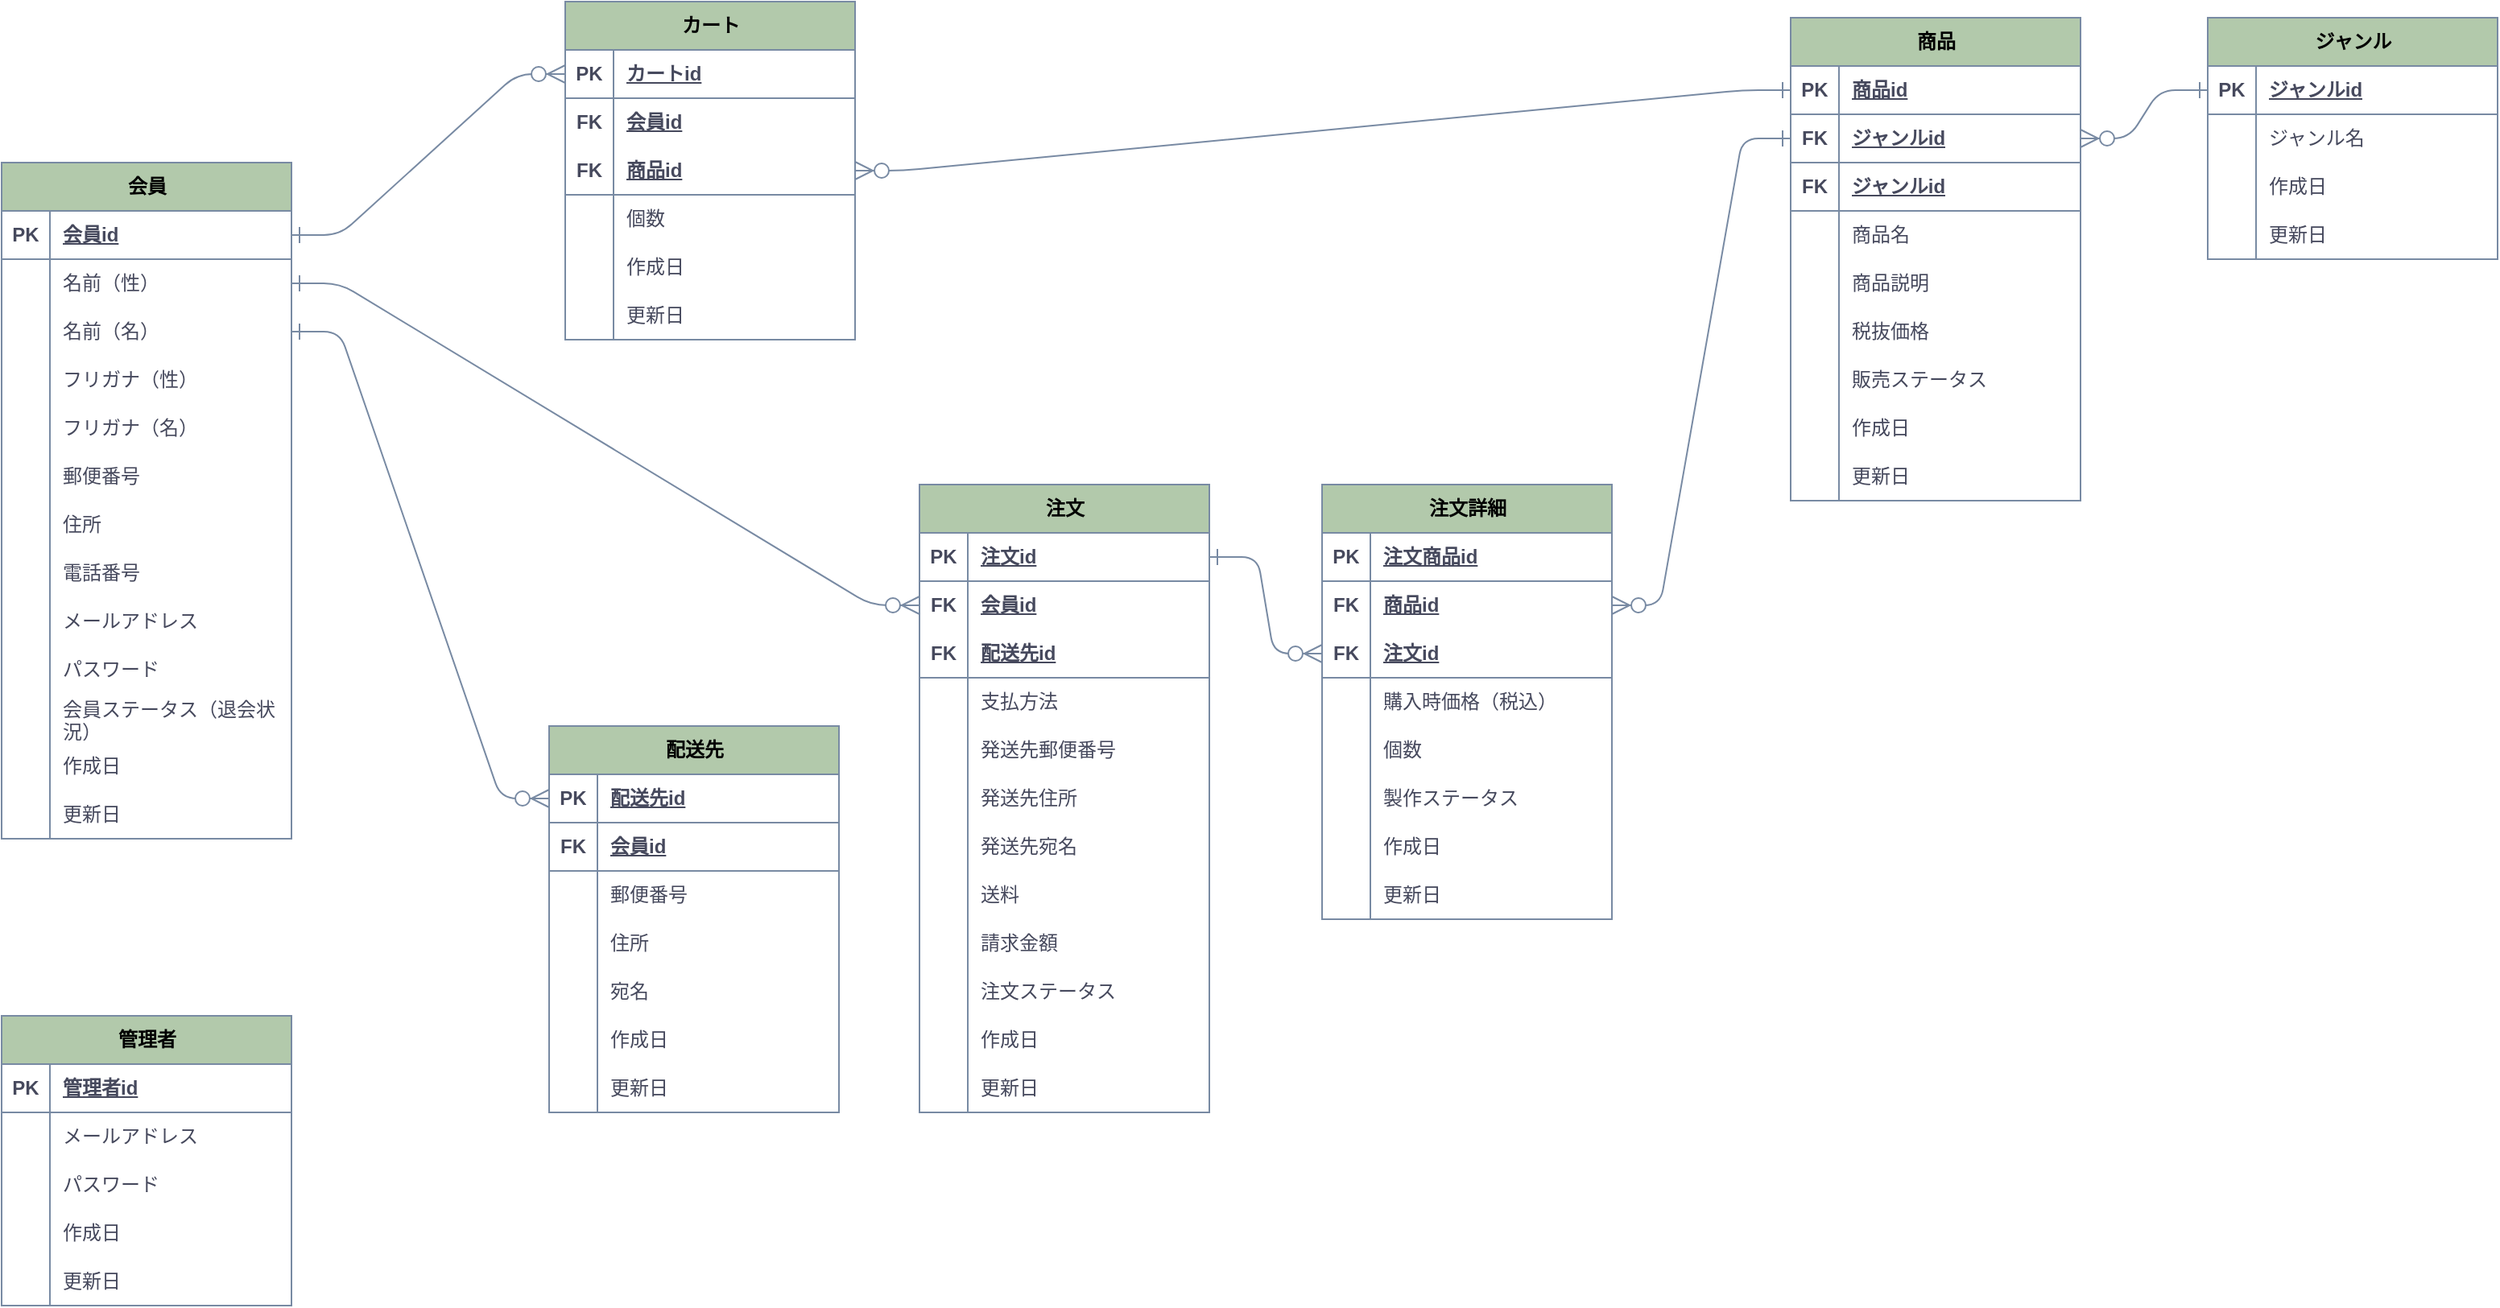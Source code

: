 <mxfile version="22.0.8" type="github">
  <diagram id="C5RBs43oDa-KdzZeNtuy" name="Page-1">
    <mxGraphModel dx="1050" dy="549" grid="1" gridSize="10" guides="1" tooltips="1" connect="1" arrows="1" fold="1" page="1" pageScale="1" pageWidth="827" pageHeight="1169" math="0" shadow="0">
      <root>
        <mxCell id="WIyWlLk6GJQsqaUBKTNV-0" />
        <mxCell id="WIyWlLk6GJQsqaUBKTNV-1" parent="WIyWlLk6GJQsqaUBKTNV-0" />
        <mxCell id="TtT6zjxbn2nU0OrpLk1x-77" value="&lt;font color=&quot;#000000&quot;&gt;管理者&lt;/font&gt;" style="shape=table;startSize=30;container=1;collapsible=1;childLayout=tableLayout;fixedRows=1;rowLines=0;fontStyle=1;align=center;resizeLast=1;html=1;strokeColor=#788AA3;fontFamily=Helvetica;fontSize=12;fontColor=#46495D;fillColor=#B2C9AB;labelBackgroundColor=none;" parent="WIyWlLk6GJQsqaUBKTNV-1" vertex="1">
          <mxGeometry x="40" y="670" width="180" height="180" as="geometry">
            <mxRectangle x="50" y="90" width="80" height="30" as="alternateBounds" />
          </mxGeometry>
        </mxCell>
        <mxCell id="TtT6zjxbn2nU0OrpLk1x-78" value="" style="shape=tableRow;horizontal=0;startSize=0;swimlaneHead=0;swimlaneBody=0;fillColor=none;collapsible=0;dropTarget=0;points=[[0,0.5],[1,0.5]];portConstraint=eastwest;top=0;left=0;right=0;bottom=1;strokeColor=#788AA3;fontFamily=Helvetica;fontSize=12;fontColor=#46495D;html=1;labelBackgroundColor=none;" parent="TtT6zjxbn2nU0OrpLk1x-77" vertex="1">
          <mxGeometry y="30" width="180" height="30" as="geometry" />
        </mxCell>
        <mxCell id="TtT6zjxbn2nU0OrpLk1x-79" value="PK" style="shape=partialRectangle;connectable=0;fillColor=none;top=0;left=0;bottom=0;right=0;fontStyle=1;overflow=hidden;whiteSpace=wrap;html=1;strokeColor=#788AA3;fontFamily=Helvetica;fontSize=12;fontColor=#46495D;startSize=23;labelBackgroundColor=none;" parent="TtT6zjxbn2nU0OrpLk1x-78" vertex="1">
          <mxGeometry width="30" height="30" as="geometry">
            <mxRectangle width="30" height="30" as="alternateBounds" />
          </mxGeometry>
        </mxCell>
        <mxCell id="TtT6zjxbn2nU0OrpLk1x-80" value="管理者id" style="shape=partialRectangle;connectable=0;fillColor=none;top=0;left=0;bottom=0;right=0;align=left;spacingLeft=6;fontStyle=5;overflow=hidden;whiteSpace=wrap;html=1;strokeColor=#788AA3;fontFamily=Helvetica;fontSize=12;fontColor=#46495D;startSize=23;labelBackgroundColor=none;" parent="TtT6zjxbn2nU0OrpLk1x-78" vertex="1">
          <mxGeometry x="30" width="150" height="30" as="geometry">
            <mxRectangle width="150" height="30" as="alternateBounds" />
          </mxGeometry>
        </mxCell>
        <mxCell id="TtT6zjxbn2nU0OrpLk1x-81" value="" style="shape=tableRow;horizontal=0;startSize=0;swimlaneHead=0;swimlaneBody=0;fillColor=none;collapsible=0;dropTarget=0;points=[[0,0.5],[1,0.5]];portConstraint=eastwest;top=0;left=0;right=0;bottom=0;strokeColor=#788AA3;fontFamily=Helvetica;fontSize=12;fontColor=#46495D;html=1;labelBackgroundColor=none;" parent="TtT6zjxbn2nU0OrpLk1x-77" vertex="1">
          <mxGeometry y="60" width="180" height="30" as="geometry" />
        </mxCell>
        <mxCell id="TtT6zjxbn2nU0OrpLk1x-82" value="" style="shape=partialRectangle;connectable=0;fillColor=none;top=0;left=0;bottom=0;right=0;editable=1;overflow=hidden;whiteSpace=wrap;html=1;strokeColor=#788AA3;fontFamily=Helvetica;fontSize=12;fontColor=#46495D;startSize=23;labelBackgroundColor=none;" parent="TtT6zjxbn2nU0OrpLk1x-81" vertex="1">
          <mxGeometry width="30" height="30" as="geometry">
            <mxRectangle width="30" height="30" as="alternateBounds" />
          </mxGeometry>
        </mxCell>
        <mxCell id="TtT6zjxbn2nU0OrpLk1x-83" value="メールアドレス" style="shape=partialRectangle;connectable=0;fillColor=none;top=0;left=0;bottom=0;right=0;align=left;spacingLeft=6;overflow=hidden;whiteSpace=wrap;html=1;strokeColor=#788AA3;fontFamily=Helvetica;fontSize=12;fontColor=#46495D;startSize=23;labelBackgroundColor=none;" parent="TtT6zjxbn2nU0OrpLk1x-81" vertex="1">
          <mxGeometry x="30" width="150" height="30" as="geometry">
            <mxRectangle width="150" height="30" as="alternateBounds" />
          </mxGeometry>
        </mxCell>
        <mxCell id="TtT6zjxbn2nU0OrpLk1x-84" value="" style="shape=tableRow;horizontal=0;startSize=0;swimlaneHead=0;swimlaneBody=0;fillColor=none;collapsible=0;dropTarget=0;points=[[0,0.5],[1,0.5]];portConstraint=eastwest;top=0;left=0;right=0;bottom=0;strokeColor=#788AA3;fontFamily=Helvetica;fontSize=12;fontColor=#46495D;html=1;labelBackgroundColor=none;" parent="TtT6zjxbn2nU0OrpLk1x-77" vertex="1">
          <mxGeometry y="90" width="180" height="30" as="geometry" />
        </mxCell>
        <mxCell id="TtT6zjxbn2nU0OrpLk1x-85" value="" style="shape=partialRectangle;connectable=0;fillColor=none;top=0;left=0;bottom=0;right=0;editable=1;overflow=hidden;whiteSpace=wrap;html=1;strokeColor=#788AA3;fontFamily=Helvetica;fontSize=12;fontColor=#46495D;startSize=23;labelBackgroundColor=none;" parent="TtT6zjxbn2nU0OrpLk1x-84" vertex="1">
          <mxGeometry width="30" height="30" as="geometry">
            <mxRectangle width="30" height="30" as="alternateBounds" />
          </mxGeometry>
        </mxCell>
        <mxCell id="TtT6zjxbn2nU0OrpLk1x-86" value="パスワード" style="shape=partialRectangle;connectable=0;fillColor=none;top=0;left=0;bottom=0;right=0;align=left;spacingLeft=6;overflow=hidden;whiteSpace=wrap;html=1;strokeColor=#788AA3;fontFamily=Helvetica;fontSize=12;fontColor=#46495D;startSize=23;labelBackgroundColor=none;" parent="TtT6zjxbn2nU0OrpLk1x-84" vertex="1">
          <mxGeometry x="30" width="150" height="30" as="geometry">
            <mxRectangle width="150" height="30" as="alternateBounds" />
          </mxGeometry>
        </mxCell>
        <mxCell id="TtT6zjxbn2nU0OrpLk1x-87" value="" style="shape=tableRow;horizontal=0;startSize=0;swimlaneHead=0;swimlaneBody=0;fillColor=none;collapsible=0;dropTarget=0;points=[[0,0.5],[1,0.5]];portConstraint=eastwest;top=0;left=0;right=0;bottom=0;strokeColor=#788AA3;fontFamily=Helvetica;fontSize=12;fontColor=#46495D;html=1;labelBackgroundColor=none;" parent="TtT6zjxbn2nU0OrpLk1x-77" vertex="1">
          <mxGeometry y="120" width="180" height="30" as="geometry" />
        </mxCell>
        <mxCell id="TtT6zjxbn2nU0OrpLk1x-88" value="" style="shape=partialRectangle;connectable=0;fillColor=none;top=0;left=0;bottom=0;right=0;editable=1;overflow=hidden;whiteSpace=wrap;html=1;strokeColor=#788AA3;fontFamily=Helvetica;fontSize=12;fontColor=#46495D;startSize=23;labelBackgroundColor=none;" parent="TtT6zjxbn2nU0OrpLk1x-87" vertex="1">
          <mxGeometry width="30" height="30" as="geometry">
            <mxRectangle width="30" height="30" as="alternateBounds" />
          </mxGeometry>
        </mxCell>
        <mxCell id="TtT6zjxbn2nU0OrpLk1x-89" value="作成日" style="shape=partialRectangle;connectable=0;fillColor=none;top=0;left=0;bottom=0;right=0;align=left;spacingLeft=6;overflow=hidden;whiteSpace=wrap;html=1;strokeColor=#788AA3;fontFamily=Helvetica;fontSize=12;fontColor=#46495D;startSize=23;labelBackgroundColor=none;" parent="TtT6zjxbn2nU0OrpLk1x-87" vertex="1">
          <mxGeometry x="30" width="150" height="30" as="geometry">
            <mxRectangle width="150" height="30" as="alternateBounds" />
          </mxGeometry>
        </mxCell>
        <mxCell id="TtT6zjxbn2nU0OrpLk1x-180" value="" style="shape=tableRow;horizontal=0;startSize=0;swimlaneHead=0;swimlaneBody=0;fillColor=none;collapsible=0;dropTarget=0;points=[[0,0.5],[1,0.5]];portConstraint=eastwest;top=0;left=0;right=0;bottom=0;strokeColor=#788AA3;fontFamily=Helvetica;fontSize=12;fontColor=#46495D;html=1;labelBackgroundColor=none;" parent="TtT6zjxbn2nU0OrpLk1x-77" vertex="1">
          <mxGeometry y="150" width="180" height="30" as="geometry" />
        </mxCell>
        <mxCell id="TtT6zjxbn2nU0OrpLk1x-181" value="" style="shape=partialRectangle;connectable=0;fillColor=none;top=0;left=0;bottom=0;right=0;editable=1;overflow=hidden;whiteSpace=wrap;html=1;strokeColor=#788AA3;fontFamily=Helvetica;fontSize=12;fontColor=#46495D;startSize=23;labelBackgroundColor=none;" parent="TtT6zjxbn2nU0OrpLk1x-180" vertex="1">
          <mxGeometry width="30" height="30" as="geometry">
            <mxRectangle width="30" height="30" as="alternateBounds" />
          </mxGeometry>
        </mxCell>
        <mxCell id="TtT6zjxbn2nU0OrpLk1x-182" value="更新日" style="shape=partialRectangle;connectable=0;fillColor=none;top=0;left=0;bottom=0;right=0;align=left;spacingLeft=6;overflow=hidden;whiteSpace=wrap;html=1;strokeColor=#788AA3;fontFamily=Helvetica;fontSize=12;fontColor=#46495D;startSize=23;labelBackgroundColor=none;" parent="TtT6zjxbn2nU0OrpLk1x-180" vertex="1">
          <mxGeometry x="30" width="150" height="30" as="geometry">
            <mxRectangle width="150" height="30" as="alternateBounds" />
          </mxGeometry>
        </mxCell>
        <mxCell id="TtT6zjxbn2nU0OrpLk1x-122" value="&lt;font color=&quot;#000000&quot;&gt;会員&lt;/font&gt;" style="shape=table;startSize=30;container=1;collapsible=1;childLayout=tableLayout;fixedRows=1;rowLines=0;fontStyle=1;align=center;resizeLast=1;html=1;strokeColor=#788AA3;fontFamily=Helvetica;fontSize=12;fontColor=#46495D;fillColor=#B2C9AB;labelBackgroundColor=none;" parent="WIyWlLk6GJQsqaUBKTNV-1" vertex="1">
          <mxGeometry x="40" y="140" width="180" height="420" as="geometry" />
        </mxCell>
        <mxCell id="TtT6zjxbn2nU0OrpLk1x-123" value="" style="shape=tableRow;horizontal=0;startSize=0;swimlaneHead=0;swimlaneBody=0;fillColor=none;collapsible=0;dropTarget=0;points=[[0,0.5],[1,0.5]];portConstraint=eastwest;top=0;left=0;right=0;bottom=1;strokeColor=#788AA3;fontFamily=Helvetica;fontSize=12;fontColor=#46495D;html=1;labelBackgroundColor=none;" parent="TtT6zjxbn2nU0OrpLk1x-122" vertex="1">
          <mxGeometry y="30" width="180" height="30" as="geometry" />
        </mxCell>
        <mxCell id="TtT6zjxbn2nU0OrpLk1x-124" value="PK" style="shape=partialRectangle;connectable=0;fillColor=none;top=0;left=0;bottom=0;right=0;fontStyle=1;overflow=hidden;whiteSpace=wrap;html=1;strokeColor=#788AA3;fontFamily=Helvetica;fontSize=12;fontColor=#46495D;startSize=23;labelBackgroundColor=none;" parent="TtT6zjxbn2nU0OrpLk1x-123" vertex="1">
          <mxGeometry width="30" height="30" as="geometry">
            <mxRectangle width="30" height="30" as="alternateBounds" />
          </mxGeometry>
        </mxCell>
        <mxCell id="TtT6zjxbn2nU0OrpLk1x-125" value="会員id" style="shape=partialRectangle;connectable=0;fillColor=none;top=0;left=0;bottom=0;right=0;align=left;spacingLeft=6;fontStyle=5;overflow=hidden;whiteSpace=wrap;html=1;strokeColor=#788AA3;fontFamily=Helvetica;fontSize=12;fontColor=#46495D;startSize=23;labelBackgroundColor=none;" parent="TtT6zjxbn2nU0OrpLk1x-123" vertex="1">
          <mxGeometry x="30" width="150" height="30" as="geometry">
            <mxRectangle width="150" height="30" as="alternateBounds" />
          </mxGeometry>
        </mxCell>
        <mxCell id="TtT6zjxbn2nU0OrpLk1x-126" value="" style="shape=tableRow;horizontal=0;startSize=0;swimlaneHead=0;swimlaneBody=0;fillColor=none;collapsible=0;dropTarget=0;points=[[0,0.5],[1,0.5]];portConstraint=eastwest;top=0;left=0;right=0;bottom=0;strokeColor=#788AA3;fontFamily=Helvetica;fontSize=12;fontColor=#46495D;html=1;labelBackgroundColor=none;" parent="TtT6zjxbn2nU0OrpLk1x-122" vertex="1">
          <mxGeometry y="60" width="180" height="30" as="geometry" />
        </mxCell>
        <mxCell id="TtT6zjxbn2nU0OrpLk1x-127" value="" style="shape=partialRectangle;connectable=0;fillColor=none;top=0;left=0;bottom=0;right=0;editable=1;overflow=hidden;whiteSpace=wrap;html=1;strokeColor=#788AA3;fontFamily=Helvetica;fontSize=12;fontColor=#46495D;startSize=23;labelBackgroundColor=none;" parent="TtT6zjxbn2nU0OrpLk1x-126" vertex="1">
          <mxGeometry width="30" height="30" as="geometry">
            <mxRectangle width="30" height="30" as="alternateBounds" />
          </mxGeometry>
        </mxCell>
        <mxCell id="TtT6zjxbn2nU0OrpLk1x-128" value="名前（性）" style="shape=partialRectangle;connectable=0;fillColor=none;top=0;left=0;bottom=0;right=0;align=left;spacingLeft=6;overflow=hidden;whiteSpace=wrap;html=1;strokeColor=#788AA3;fontFamily=Helvetica;fontSize=12;fontColor=#46495D;startSize=23;labelBackgroundColor=none;" parent="TtT6zjxbn2nU0OrpLk1x-126" vertex="1">
          <mxGeometry x="30" width="150" height="30" as="geometry">
            <mxRectangle width="150" height="30" as="alternateBounds" />
          </mxGeometry>
        </mxCell>
        <mxCell id="TtT6zjxbn2nU0OrpLk1x-129" value="" style="shape=tableRow;horizontal=0;startSize=0;swimlaneHead=0;swimlaneBody=0;fillColor=none;collapsible=0;dropTarget=0;points=[[0,0.5],[1,0.5]];portConstraint=eastwest;top=0;left=0;right=0;bottom=0;strokeColor=#788AA3;fontFamily=Helvetica;fontSize=12;fontColor=#46495D;html=1;labelBackgroundColor=none;" parent="TtT6zjxbn2nU0OrpLk1x-122" vertex="1">
          <mxGeometry y="90" width="180" height="30" as="geometry" />
        </mxCell>
        <mxCell id="TtT6zjxbn2nU0OrpLk1x-130" value="" style="shape=partialRectangle;connectable=0;fillColor=none;top=0;left=0;bottom=0;right=0;editable=1;overflow=hidden;whiteSpace=wrap;html=1;strokeColor=#788AA3;fontFamily=Helvetica;fontSize=12;fontColor=#46495D;startSize=23;labelBackgroundColor=none;" parent="TtT6zjxbn2nU0OrpLk1x-129" vertex="1">
          <mxGeometry width="30" height="30" as="geometry">
            <mxRectangle width="30" height="30" as="alternateBounds" />
          </mxGeometry>
        </mxCell>
        <mxCell id="TtT6zjxbn2nU0OrpLk1x-131" value="名前（名）" style="shape=partialRectangle;connectable=0;fillColor=none;top=0;left=0;bottom=0;right=0;align=left;spacingLeft=6;overflow=hidden;whiteSpace=wrap;html=1;strokeColor=#788AA3;fontFamily=Helvetica;fontSize=12;fontColor=#46495D;startSize=23;labelBackgroundColor=none;" parent="TtT6zjxbn2nU0OrpLk1x-129" vertex="1">
          <mxGeometry x="30" width="150" height="30" as="geometry">
            <mxRectangle width="150" height="30" as="alternateBounds" />
          </mxGeometry>
        </mxCell>
        <mxCell id="TtT6zjxbn2nU0OrpLk1x-132" value="" style="shape=tableRow;horizontal=0;startSize=0;swimlaneHead=0;swimlaneBody=0;fillColor=none;collapsible=0;dropTarget=0;points=[[0,0.5],[1,0.5]];portConstraint=eastwest;top=0;left=0;right=0;bottom=0;strokeColor=#788AA3;fontFamily=Helvetica;fontSize=12;fontColor=#46495D;html=1;labelBackgroundColor=none;" parent="TtT6zjxbn2nU0OrpLk1x-122" vertex="1">
          <mxGeometry y="120" width="180" height="30" as="geometry" />
        </mxCell>
        <mxCell id="TtT6zjxbn2nU0OrpLk1x-133" value="" style="shape=partialRectangle;connectable=0;fillColor=none;top=0;left=0;bottom=0;right=0;editable=1;overflow=hidden;whiteSpace=wrap;html=1;strokeColor=#788AA3;fontFamily=Helvetica;fontSize=12;fontColor=#46495D;startSize=23;labelBackgroundColor=none;" parent="TtT6zjxbn2nU0OrpLk1x-132" vertex="1">
          <mxGeometry width="30" height="30" as="geometry">
            <mxRectangle width="30" height="30" as="alternateBounds" />
          </mxGeometry>
        </mxCell>
        <mxCell id="TtT6zjxbn2nU0OrpLk1x-134" value="フリガナ（性）" style="shape=partialRectangle;connectable=0;fillColor=none;top=0;left=0;bottom=0;right=0;align=left;spacingLeft=6;overflow=hidden;whiteSpace=wrap;html=1;strokeColor=#788AA3;fontFamily=Helvetica;fontSize=12;fontColor=#46495D;startSize=23;labelBackgroundColor=none;" parent="TtT6zjxbn2nU0OrpLk1x-132" vertex="1">
          <mxGeometry x="30" width="150" height="30" as="geometry">
            <mxRectangle width="150" height="30" as="alternateBounds" />
          </mxGeometry>
        </mxCell>
        <mxCell id="TtT6zjxbn2nU0OrpLk1x-153" value="" style="shape=tableRow;horizontal=0;startSize=0;swimlaneHead=0;swimlaneBody=0;fillColor=none;collapsible=0;dropTarget=0;points=[[0,0.5],[1,0.5]];portConstraint=eastwest;top=0;left=0;right=0;bottom=0;strokeColor=#788AA3;fontFamily=Helvetica;fontSize=12;fontColor=#46495D;html=1;labelBackgroundColor=none;" parent="TtT6zjxbn2nU0OrpLk1x-122" vertex="1">
          <mxGeometry y="150" width="180" height="30" as="geometry" />
        </mxCell>
        <mxCell id="TtT6zjxbn2nU0OrpLk1x-154" value="" style="shape=partialRectangle;connectable=0;fillColor=none;top=0;left=0;bottom=0;right=0;editable=1;overflow=hidden;whiteSpace=wrap;html=1;strokeColor=#788AA3;fontFamily=Helvetica;fontSize=12;fontColor=#46495D;startSize=23;labelBackgroundColor=none;" parent="TtT6zjxbn2nU0OrpLk1x-153" vertex="1">
          <mxGeometry width="30" height="30" as="geometry">
            <mxRectangle width="30" height="30" as="alternateBounds" />
          </mxGeometry>
        </mxCell>
        <mxCell id="TtT6zjxbn2nU0OrpLk1x-155" value="フリガナ（名）" style="shape=partialRectangle;connectable=0;fillColor=none;top=0;left=0;bottom=0;right=0;align=left;spacingLeft=6;overflow=hidden;whiteSpace=wrap;html=1;strokeColor=#788AA3;fontFamily=Helvetica;fontSize=12;fontColor=#46495D;startSize=23;labelBackgroundColor=none;" parent="TtT6zjxbn2nU0OrpLk1x-153" vertex="1">
          <mxGeometry x="30" width="150" height="30" as="geometry">
            <mxRectangle width="150" height="30" as="alternateBounds" />
          </mxGeometry>
        </mxCell>
        <mxCell id="TtT6zjxbn2nU0OrpLk1x-156" value="" style="shape=tableRow;horizontal=0;startSize=0;swimlaneHead=0;swimlaneBody=0;fillColor=none;collapsible=0;dropTarget=0;points=[[0,0.5],[1,0.5]];portConstraint=eastwest;top=0;left=0;right=0;bottom=0;strokeColor=#788AA3;fontFamily=Helvetica;fontSize=12;fontColor=#46495D;html=1;labelBackgroundColor=none;" parent="TtT6zjxbn2nU0OrpLk1x-122" vertex="1">
          <mxGeometry y="180" width="180" height="30" as="geometry" />
        </mxCell>
        <mxCell id="TtT6zjxbn2nU0OrpLk1x-157" value="" style="shape=partialRectangle;connectable=0;fillColor=none;top=0;left=0;bottom=0;right=0;editable=1;overflow=hidden;whiteSpace=wrap;html=1;strokeColor=#788AA3;fontFamily=Helvetica;fontSize=12;fontColor=#46495D;startSize=23;labelBackgroundColor=none;" parent="TtT6zjxbn2nU0OrpLk1x-156" vertex="1">
          <mxGeometry width="30" height="30" as="geometry">
            <mxRectangle width="30" height="30" as="alternateBounds" />
          </mxGeometry>
        </mxCell>
        <mxCell id="TtT6zjxbn2nU0OrpLk1x-158" value="郵便番号" style="shape=partialRectangle;connectable=0;fillColor=none;top=0;left=0;bottom=0;right=0;align=left;spacingLeft=6;overflow=hidden;whiteSpace=wrap;html=1;strokeColor=#788AA3;fontFamily=Helvetica;fontSize=12;fontColor=#46495D;startSize=23;labelBackgroundColor=none;" parent="TtT6zjxbn2nU0OrpLk1x-156" vertex="1">
          <mxGeometry x="30" width="150" height="30" as="geometry">
            <mxRectangle width="150" height="30" as="alternateBounds" />
          </mxGeometry>
        </mxCell>
        <mxCell id="TtT6zjxbn2nU0OrpLk1x-159" value="" style="shape=tableRow;horizontal=0;startSize=0;swimlaneHead=0;swimlaneBody=0;fillColor=none;collapsible=0;dropTarget=0;points=[[0,0.5],[1,0.5]];portConstraint=eastwest;top=0;left=0;right=0;bottom=0;strokeColor=#788AA3;fontFamily=Helvetica;fontSize=12;fontColor=#46495D;html=1;labelBackgroundColor=none;" parent="TtT6zjxbn2nU0OrpLk1x-122" vertex="1">
          <mxGeometry y="210" width="180" height="30" as="geometry" />
        </mxCell>
        <mxCell id="TtT6zjxbn2nU0OrpLk1x-160" value="" style="shape=partialRectangle;connectable=0;fillColor=none;top=0;left=0;bottom=0;right=0;editable=1;overflow=hidden;whiteSpace=wrap;html=1;strokeColor=#788AA3;fontFamily=Helvetica;fontSize=12;fontColor=#46495D;startSize=23;labelBackgroundColor=none;" parent="TtT6zjxbn2nU0OrpLk1x-159" vertex="1">
          <mxGeometry width="30" height="30" as="geometry">
            <mxRectangle width="30" height="30" as="alternateBounds" />
          </mxGeometry>
        </mxCell>
        <mxCell id="TtT6zjxbn2nU0OrpLk1x-161" value="住所" style="shape=partialRectangle;connectable=0;fillColor=none;top=0;left=0;bottom=0;right=0;align=left;spacingLeft=6;overflow=hidden;whiteSpace=wrap;html=1;strokeColor=#788AA3;fontFamily=Helvetica;fontSize=12;fontColor=#46495D;startSize=23;labelBackgroundColor=none;" parent="TtT6zjxbn2nU0OrpLk1x-159" vertex="1">
          <mxGeometry x="30" width="150" height="30" as="geometry">
            <mxRectangle width="150" height="30" as="alternateBounds" />
          </mxGeometry>
        </mxCell>
        <mxCell id="TtT6zjxbn2nU0OrpLk1x-162" value="" style="shape=tableRow;horizontal=0;startSize=0;swimlaneHead=0;swimlaneBody=0;fillColor=none;collapsible=0;dropTarget=0;points=[[0,0.5],[1,0.5]];portConstraint=eastwest;top=0;left=0;right=0;bottom=0;strokeColor=#788AA3;fontFamily=Helvetica;fontSize=12;fontColor=#46495D;html=1;labelBackgroundColor=none;" parent="TtT6zjxbn2nU0OrpLk1x-122" vertex="1">
          <mxGeometry y="240" width="180" height="30" as="geometry" />
        </mxCell>
        <mxCell id="TtT6zjxbn2nU0OrpLk1x-163" value="" style="shape=partialRectangle;connectable=0;fillColor=none;top=0;left=0;bottom=0;right=0;editable=1;overflow=hidden;whiteSpace=wrap;html=1;strokeColor=#788AA3;fontFamily=Helvetica;fontSize=12;fontColor=#46495D;startSize=23;labelBackgroundColor=none;" parent="TtT6zjxbn2nU0OrpLk1x-162" vertex="1">
          <mxGeometry width="30" height="30" as="geometry">
            <mxRectangle width="30" height="30" as="alternateBounds" />
          </mxGeometry>
        </mxCell>
        <mxCell id="TtT6zjxbn2nU0OrpLk1x-164" value="電話番号" style="shape=partialRectangle;connectable=0;fillColor=none;top=0;left=0;bottom=0;right=0;align=left;spacingLeft=6;overflow=hidden;whiteSpace=wrap;html=1;strokeColor=#788AA3;fontFamily=Helvetica;fontSize=12;fontColor=#46495D;startSize=23;labelBackgroundColor=none;" parent="TtT6zjxbn2nU0OrpLk1x-162" vertex="1">
          <mxGeometry x="30" width="150" height="30" as="geometry">
            <mxRectangle width="150" height="30" as="alternateBounds" />
          </mxGeometry>
        </mxCell>
        <mxCell id="TtT6zjxbn2nU0OrpLk1x-165" value="" style="shape=tableRow;horizontal=0;startSize=0;swimlaneHead=0;swimlaneBody=0;fillColor=none;collapsible=0;dropTarget=0;points=[[0,0.5],[1,0.5]];portConstraint=eastwest;top=0;left=0;right=0;bottom=0;strokeColor=#788AA3;fontFamily=Helvetica;fontSize=12;fontColor=#46495D;html=1;labelBackgroundColor=none;" parent="TtT6zjxbn2nU0OrpLk1x-122" vertex="1">
          <mxGeometry y="270" width="180" height="30" as="geometry" />
        </mxCell>
        <mxCell id="TtT6zjxbn2nU0OrpLk1x-166" value="" style="shape=partialRectangle;connectable=0;fillColor=none;top=0;left=0;bottom=0;right=0;editable=1;overflow=hidden;whiteSpace=wrap;html=1;strokeColor=#788AA3;fontFamily=Helvetica;fontSize=12;fontColor=#46495D;startSize=23;labelBackgroundColor=none;" parent="TtT6zjxbn2nU0OrpLk1x-165" vertex="1">
          <mxGeometry width="30" height="30" as="geometry">
            <mxRectangle width="30" height="30" as="alternateBounds" />
          </mxGeometry>
        </mxCell>
        <mxCell id="TtT6zjxbn2nU0OrpLk1x-167" value="メールアドレス" style="shape=partialRectangle;connectable=0;fillColor=none;top=0;left=0;bottom=0;right=0;align=left;spacingLeft=6;overflow=hidden;whiteSpace=wrap;html=1;strokeColor=#788AA3;fontFamily=Helvetica;fontSize=12;fontColor=#46495D;startSize=23;labelBackgroundColor=none;" parent="TtT6zjxbn2nU0OrpLk1x-165" vertex="1">
          <mxGeometry x="30" width="150" height="30" as="geometry">
            <mxRectangle width="150" height="30" as="alternateBounds" />
          </mxGeometry>
        </mxCell>
        <mxCell id="TtT6zjxbn2nU0OrpLk1x-168" value="" style="shape=tableRow;horizontal=0;startSize=0;swimlaneHead=0;swimlaneBody=0;fillColor=none;collapsible=0;dropTarget=0;points=[[0,0.5],[1,0.5]];portConstraint=eastwest;top=0;left=0;right=0;bottom=0;strokeColor=#788AA3;fontFamily=Helvetica;fontSize=12;fontColor=#46495D;html=1;labelBackgroundColor=none;" parent="TtT6zjxbn2nU0OrpLk1x-122" vertex="1">
          <mxGeometry y="300" width="180" height="30" as="geometry" />
        </mxCell>
        <mxCell id="TtT6zjxbn2nU0OrpLk1x-169" value="" style="shape=partialRectangle;connectable=0;fillColor=none;top=0;left=0;bottom=0;right=0;editable=1;overflow=hidden;whiteSpace=wrap;html=1;strokeColor=#788AA3;fontFamily=Helvetica;fontSize=12;fontColor=#46495D;startSize=23;labelBackgroundColor=none;" parent="TtT6zjxbn2nU0OrpLk1x-168" vertex="1">
          <mxGeometry width="30" height="30" as="geometry">
            <mxRectangle width="30" height="30" as="alternateBounds" />
          </mxGeometry>
        </mxCell>
        <mxCell id="TtT6zjxbn2nU0OrpLk1x-170" value="パスワード" style="shape=partialRectangle;connectable=0;fillColor=none;top=0;left=0;bottom=0;right=0;align=left;spacingLeft=6;overflow=hidden;whiteSpace=wrap;html=1;strokeColor=#788AA3;fontFamily=Helvetica;fontSize=12;fontColor=#46495D;startSize=23;labelBackgroundColor=none;" parent="TtT6zjxbn2nU0OrpLk1x-168" vertex="1">
          <mxGeometry x="30" width="150" height="30" as="geometry">
            <mxRectangle width="150" height="30" as="alternateBounds" />
          </mxGeometry>
        </mxCell>
        <mxCell id="TtT6zjxbn2nU0OrpLk1x-171" value="" style="shape=tableRow;horizontal=0;startSize=0;swimlaneHead=0;swimlaneBody=0;fillColor=none;collapsible=0;dropTarget=0;points=[[0,0.5],[1,0.5]];portConstraint=eastwest;top=0;left=0;right=0;bottom=0;strokeColor=#788AA3;fontFamily=Helvetica;fontSize=12;fontColor=#46495D;html=1;labelBackgroundColor=none;" parent="TtT6zjxbn2nU0OrpLk1x-122" vertex="1">
          <mxGeometry y="330" width="180" height="30" as="geometry" />
        </mxCell>
        <mxCell id="TtT6zjxbn2nU0OrpLk1x-172" value="" style="shape=partialRectangle;connectable=0;fillColor=none;top=0;left=0;bottom=0;right=0;editable=1;overflow=hidden;whiteSpace=wrap;html=1;strokeColor=#788AA3;fontFamily=Helvetica;fontSize=12;fontColor=#46495D;startSize=23;labelBackgroundColor=none;" parent="TtT6zjxbn2nU0OrpLk1x-171" vertex="1">
          <mxGeometry width="30" height="30" as="geometry">
            <mxRectangle width="30" height="30" as="alternateBounds" />
          </mxGeometry>
        </mxCell>
        <mxCell id="TtT6zjxbn2nU0OrpLk1x-173" value="会員ステータス（退会状況）" style="shape=partialRectangle;connectable=0;fillColor=none;top=0;left=0;bottom=0;right=0;align=left;spacingLeft=6;overflow=hidden;whiteSpace=wrap;html=1;strokeColor=#788AA3;fontFamily=Helvetica;fontSize=12;fontColor=#46495D;startSize=23;labelBackgroundColor=none;" parent="TtT6zjxbn2nU0OrpLk1x-171" vertex="1">
          <mxGeometry x="30" width="150" height="30" as="geometry">
            <mxRectangle width="150" height="30" as="alternateBounds" />
          </mxGeometry>
        </mxCell>
        <mxCell id="TtT6zjxbn2nU0OrpLk1x-174" value="" style="shape=tableRow;horizontal=0;startSize=0;swimlaneHead=0;swimlaneBody=0;fillColor=none;collapsible=0;dropTarget=0;points=[[0,0.5],[1,0.5]];portConstraint=eastwest;top=0;left=0;right=0;bottom=0;strokeColor=#788AA3;fontFamily=Helvetica;fontSize=12;fontColor=#46495D;html=1;labelBackgroundColor=none;" parent="TtT6zjxbn2nU0OrpLk1x-122" vertex="1">
          <mxGeometry y="360" width="180" height="30" as="geometry" />
        </mxCell>
        <mxCell id="TtT6zjxbn2nU0OrpLk1x-175" value="" style="shape=partialRectangle;connectable=0;fillColor=none;top=0;left=0;bottom=0;right=0;editable=1;overflow=hidden;whiteSpace=wrap;html=1;strokeColor=#788AA3;fontFamily=Helvetica;fontSize=12;fontColor=#46495D;startSize=23;labelBackgroundColor=none;" parent="TtT6zjxbn2nU0OrpLk1x-174" vertex="1">
          <mxGeometry width="30" height="30" as="geometry">
            <mxRectangle width="30" height="30" as="alternateBounds" />
          </mxGeometry>
        </mxCell>
        <mxCell id="TtT6zjxbn2nU0OrpLk1x-176" value="作成日" style="shape=partialRectangle;connectable=0;fillColor=none;top=0;left=0;bottom=0;right=0;align=left;spacingLeft=6;overflow=hidden;whiteSpace=wrap;html=1;strokeColor=#788AA3;fontFamily=Helvetica;fontSize=12;fontColor=#46495D;startSize=23;labelBackgroundColor=none;" parent="TtT6zjxbn2nU0OrpLk1x-174" vertex="1">
          <mxGeometry x="30" width="150" height="30" as="geometry">
            <mxRectangle width="150" height="30" as="alternateBounds" />
          </mxGeometry>
        </mxCell>
        <mxCell id="TtT6zjxbn2nU0OrpLk1x-177" value="" style="shape=tableRow;horizontal=0;startSize=0;swimlaneHead=0;swimlaneBody=0;fillColor=none;collapsible=0;dropTarget=0;points=[[0,0.5],[1,0.5]];portConstraint=eastwest;top=0;left=0;right=0;bottom=0;strokeColor=#788AA3;fontFamily=Helvetica;fontSize=12;fontColor=#46495D;html=1;labelBackgroundColor=none;" parent="TtT6zjxbn2nU0OrpLk1x-122" vertex="1">
          <mxGeometry y="390" width="180" height="30" as="geometry" />
        </mxCell>
        <mxCell id="TtT6zjxbn2nU0OrpLk1x-178" value="" style="shape=partialRectangle;connectable=0;fillColor=none;top=0;left=0;bottom=0;right=0;editable=1;overflow=hidden;whiteSpace=wrap;html=1;strokeColor=#788AA3;fontFamily=Helvetica;fontSize=12;fontColor=#46495D;startSize=23;labelBackgroundColor=none;" parent="TtT6zjxbn2nU0OrpLk1x-177" vertex="1">
          <mxGeometry width="30" height="30" as="geometry">
            <mxRectangle width="30" height="30" as="alternateBounds" />
          </mxGeometry>
        </mxCell>
        <mxCell id="TtT6zjxbn2nU0OrpLk1x-179" value="更新日" style="shape=partialRectangle;connectable=0;fillColor=none;top=0;left=0;bottom=0;right=0;align=left;spacingLeft=6;overflow=hidden;whiteSpace=wrap;html=1;strokeColor=#788AA3;fontFamily=Helvetica;fontSize=12;fontColor=#46495D;startSize=23;labelBackgroundColor=none;" parent="TtT6zjxbn2nU0OrpLk1x-177" vertex="1">
          <mxGeometry x="30" width="150" height="30" as="geometry">
            <mxRectangle width="150" height="30" as="alternateBounds" />
          </mxGeometry>
        </mxCell>
        <mxCell id="TtT6zjxbn2nU0OrpLk1x-147" value="" style="shape=tableRow;horizontal=0;startSize=0;swimlaneHead=0;swimlaneBody=0;fillColor=none;collapsible=0;dropTarget=0;points=[[0,0.5],[1,0.5]];portConstraint=eastwest;top=0;left=0;right=0;bottom=0;strokeColor=#788AA3;fontFamily=Helvetica;fontSize=12;fontColor=#46495D;html=1;labelBackgroundColor=none;" parent="WIyWlLk6GJQsqaUBKTNV-1" vertex="1">
          <mxGeometry x="60" y="470" width="180" height="30" as="geometry" />
        </mxCell>
        <mxCell id="TtT6zjxbn2nU0OrpLk1x-148" value="" style="shape=partialRectangle;connectable=0;fillColor=none;top=0;left=0;bottom=0;right=0;editable=1;overflow=hidden;whiteSpace=wrap;html=1;strokeColor=#788AA3;fontFamily=Helvetica;fontSize=12;fontColor=#46495D;startSize=23;labelBackgroundColor=none;" parent="TtT6zjxbn2nU0OrpLk1x-147" vertex="1">
          <mxGeometry width="30" height="30" as="geometry">
            <mxRectangle width="30" height="30" as="alternateBounds" />
          </mxGeometry>
        </mxCell>
        <mxCell id="TtT6zjxbn2nU0OrpLk1x-150" value="" style="shape=tableRow;horizontal=0;startSize=0;swimlaneHead=0;swimlaneBody=0;fillColor=none;collapsible=0;dropTarget=0;points=[[0,0.5],[1,0.5]];portConstraint=eastwest;top=0;left=0;right=0;bottom=0;strokeColor=#788AA3;fontFamily=Helvetica;fontSize=12;fontColor=#46495D;html=1;labelBackgroundColor=none;" parent="WIyWlLk6GJQsqaUBKTNV-1" vertex="1">
          <mxGeometry x="60" y="470" width="180" height="30" as="geometry" />
        </mxCell>
        <mxCell id="TtT6zjxbn2nU0OrpLk1x-151" value="" style="shape=partialRectangle;connectable=0;fillColor=none;top=0;left=0;bottom=0;right=0;editable=1;overflow=hidden;whiteSpace=wrap;html=1;strokeColor=#788AA3;fontFamily=Helvetica;fontSize=12;fontColor=#46495D;startSize=23;labelBackgroundColor=none;" parent="TtT6zjxbn2nU0OrpLk1x-150" vertex="1">
          <mxGeometry width="30" height="30" as="geometry">
            <mxRectangle width="30" height="30" as="alternateBounds" />
          </mxGeometry>
        </mxCell>
        <mxCell id="TtT6zjxbn2nU0OrpLk1x-282" value="" style="edgeStyle=entityRelationEdgeStyle;fontSize=12;html=1;endArrow=ERzeroToMany;endFill=1;fontFamily=Helvetica;fontColor=default;startSize=8;exitX=1;exitY=0.5;exitDx=0;exitDy=0;entryX=0;entryY=0.5;entryDx=0;entryDy=0;rounded=1;startArrow=ERone;startFill=0;endSize=9;labelBackgroundColor=none;strokeColor=#788AA3;" parent="WIyWlLk6GJQsqaUBKTNV-1" source="TtT6zjxbn2nU0OrpLk1x-126" target="TtT6zjxbn2nU0OrpLk1x-477" edge="1">
          <mxGeometry width="100" height="100" relative="1" as="geometry">
            <mxPoint x="370" y="190" as="sourcePoint" />
            <mxPoint x="506.04" y="521.34" as="targetPoint" />
            <Array as="points">
              <mxPoint x="450" y="210" />
              <mxPoint x="480" y="210" />
            </Array>
          </mxGeometry>
        </mxCell>
        <mxCell id="TtT6zjxbn2nU0OrpLk1x-284" value="&lt;font color=&quot;#000000&quot;&gt;商品&lt;/font&gt;" style="shape=table;startSize=30;container=1;collapsible=1;childLayout=tableLayout;fixedRows=1;rowLines=0;fontStyle=1;align=center;resizeLast=1;html=1;strokeColor=#788AA3;fontFamily=Helvetica;fontSize=12;fontColor=#46495D;fillColor=#B2C9AB;labelBackgroundColor=none;" parent="WIyWlLk6GJQsqaUBKTNV-1" vertex="1">
          <mxGeometry x="1151" y="50" width="180" height="300" as="geometry" />
        </mxCell>
        <mxCell id="TtT6zjxbn2nU0OrpLk1x-285" value="" style="shape=tableRow;horizontal=0;startSize=0;swimlaneHead=0;swimlaneBody=0;fillColor=none;collapsible=0;dropTarget=0;points=[[0,0.5],[1,0.5]];portConstraint=eastwest;top=0;left=0;right=0;bottom=1;strokeColor=#788AA3;fontFamily=Helvetica;fontSize=12;fontColor=#46495D;html=1;labelBackgroundColor=none;" parent="TtT6zjxbn2nU0OrpLk1x-284" vertex="1">
          <mxGeometry y="30" width="180" height="30" as="geometry" />
        </mxCell>
        <mxCell id="TtT6zjxbn2nU0OrpLk1x-286" value="PK" style="shape=partialRectangle;connectable=0;fillColor=none;top=0;left=0;bottom=0;right=0;fontStyle=1;overflow=hidden;whiteSpace=wrap;html=1;strokeColor=#788AA3;fontFamily=Helvetica;fontSize=12;fontColor=#46495D;startSize=23;labelBackgroundColor=none;" parent="TtT6zjxbn2nU0OrpLk1x-285" vertex="1">
          <mxGeometry width="30" height="30" as="geometry">
            <mxRectangle width="30" height="30" as="alternateBounds" />
          </mxGeometry>
        </mxCell>
        <mxCell id="TtT6zjxbn2nU0OrpLk1x-287" value="商品id" style="shape=partialRectangle;connectable=0;fillColor=none;top=0;left=0;bottom=0;right=0;align=left;spacingLeft=6;fontStyle=5;overflow=hidden;whiteSpace=wrap;html=1;strokeColor=#788AA3;fontFamily=Helvetica;fontSize=12;fontColor=#46495D;startSize=23;labelBackgroundColor=none;" parent="TtT6zjxbn2nU0OrpLk1x-285" vertex="1">
          <mxGeometry x="30" width="150" height="30" as="geometry">
            <mxRectangle width="150" height="30" as="alternateBounds" />
          </mxGeometry>
        </mxCell>
        <mxCell id="TtT6zjxbn2nU0OrpLk1x-288" value="" style="shape=tableRow;horizontal=0;startSize=0;swimlaneHead=0;swimlaneBody=0;fillColor=none;collapsible=0;dropTarget=0;points=[[0,0.5],[1,0.5]];portConstraint=eastwest;top=0;left=0;right=0;bottom=1;strokeColor=#788AA3;fontFamily=Helvetica;fontSize=12;fontColor=#46495D;html=1;labelBackgroundColor=none;" parent="TtT6zjxbn2nU0OrpLk1x-284" vertex="1">
          <mxGeometry y="60" width="180" height="30" as="geometry" />
        </mxCell>
        <mxCell id="TtT6zjxbn2nU0OrpLk1x-289" value="FK" style="shape=partialRectangle;connectable=0;fillColor=none;top=0;left=0;bottom=0;right=0;fontStyle=1;overflow=hidden;whiteSpace=wrap;html=1;strokeColor=#788AA3;fontFamily=Helvetica;fontSize=12;fontColor=#46495D;startSize=23;labelBackgroundColor=none;" parent="TtT6zjxbn2nU0OrpLk1x-288" vertex="1">
          <mxGeometry width="30" height="30" as="geometry">
            <mxRectangle width="30" height="30" as="alternateBounds" />
          </mxGeometry>
        </mxCell>
        <mxCell id="TtT6zjxbn2nU0OrpLk1x-290" value="ジャンルid" style="shape=partialRectangle;connectable=0;fillColor=none;top=0;left=0;bottom=0;right=0;align=left;spacingLeft=6;fontStyle=5;overflow=hidden;whiteSpace=wrap;html=1;strokeColor=#788AA3;fontFamily=Helvetica;fontSize=12;fontColor=#46495D;startSize=23;labelBackgroundColor=none;" parent="TtT6zjxbn2nU0OrpLk1x-288" vertex="1">
          <mxGeometry x="30" width="150" height="30" as="geometry">
            <mxRectangle width="150" height="30" as="alternateBounds" />
          </mxGeometry>
        </mxCell>
        <mxCell id="ap5Amoj-DK4kPE-Dj0wq-0" value="" style="shape=tableRow;horizontal=0;startSize=0;swimlaneHead=0;swimlaneBody=0;fillColor=none;collapsible=0;dropTarget=0;points=[[0,0.5],[1,0.5]];portConstraint=eastwest;top=0;left=0;right=0;bottom=1;strokeColor=#788AA3;fontFamily=Helvetica;fontSize=12;fontColor=#46495D;html=1;labelBackgroundColor=none;" parent="TtT6zjxbn2nU0OrpLk1x-284" vertex="1">
          <mxGeometry y="90" width="180" height="30" as="geometry" />
        </mxCell>
        <mxCell id="ap5Amoj-DK4kPE-Dj0wq-1" value="FK" style="shape=partialRectangle;connectable=0;fillColor=none;top=0;left=0;bottom=0;right=0;fontStyle=1;overflow=hidden;whiteSpace=wrap;html=1;strokeColor=#788AA3;fontFamily=Helvetica;fontSize=12;fontColor=#46495D;startSize=23;labelBackgroundColor=none;" parent="ap5Amoj-DK4kPE-Dj0wq-0" vertex="1">
          <mxGeometry width="30" height="30" as="geometry">
            <mxRectangle width="30" height="30" as="alternateBounds" />
          </mxGeometry>
        </mxCell>
        <mxCell id="ap5Amoj-DK4kPE-Dj0wq-2" value="ジャンルid" style="shape=partialRectangle;connectable=0;fillColor=none;top=0;left=0;bottom=0;right=0;align=left;spacingLeft=6;fontStyle=5;overflow=hidden;whiteSpace=wrap;html=1;strokeColor=#788AA3;fontFamily=Helvetica;fontSize=12;fontColor=#46495D;startSize=23;labelBackgroundColor=none;" parent="ap5Amoj-DK4kPE-Dj0wq-0" vertex="1">
          <mxGeometry x="30" width="150" height="30" as="geometry">
            <mxRectangle width="150" height="30" as="alternateBounds" />
          </mxGeometry>
        </mxCell>
        <mxCell id="TtT6zjxbn2nU0OrpLk1x-291" value="" style="shape=tableRow;horizontal=0;startSize=0;swimlaneHead=0;swimlaneBody=0;fillColor=none;collapsible=0;dropTarget=0;points=[[0,0.5],[1,0.5]];portConstraint=eastwest;top=0;left=0;right=0;bottom=0;strokeColor=#788AA3;fontFamily=Helvetica;fontSize=12;fontColor=#46495D;html=1;labelBackgroundColor=none;" parent="TtT6zjxbn2nU0OrpLk1x-284" vertex="1">
          <mxGeometry y="120" width="180" height="30" as="geometry" />
        </mxCell>
        <mxCell id="TtT6zjxbn2nU0OrpLk1x-292" value="" style="shape=partialRectangle;connectable=0;fillColor=none;top=0;left=0;bottom=0;right=0;editable=1;overflow=hidden;whiteSpace=wrap;html=1;strokeColor=#788AA3;fontFamily=Helvetica;fontSize=12;fontColor=#46495D;startSize=23;labelBackgroundColor=none;" parent="TtT6zjxbn2nU0OrpLk1x-291" vertex="1">
          <mxGeometry width="30" height="30" as="geometry">
            <mxRectangle width="30" height="30" as="alternateBounds" />
          </mxGeometry>
        </mxCell>
        <mxCell id="TtT6zjxbn2nU0OrpLk1x-293" value="商品名" style="shape=partialRectangle;connectable=0;fillColor=none;top=0;left=0;bottom=0;right=0;align=left;spacingLeft=6;overflow=hidden;whiteSpace=wrap;html=1;strokeColor=#788AA3;fontFamily=Helvetica;fontSize=12;fontColor=#46495D;startSize=23;labelBackgroundColor=none;" parent="TtT6zjxbn2nU0OrpLk1x-291" vertex="1">
          <mxGeometry x="30" width="150" height="30" as="geometry">
            <mxRectangle width="150" height="30" as="alternateBounds" />
          </mxGeometry>
        </mxCell>
        <mxCell id="TtT6zjxbn2nU0OrpLk1x-294" value="" style="shape=tableRow;horizontal=0;startSize=0;swimlaneHead=0;swimlaneBody=0;fillColor=none;collapsible=0;dropTarget=0;points=[[0,0.5],[1,0.5]];portConstraint=eastwest;top=0;left=0;right=0;bottom=0;strokeColor=#788AA3;fontFamily=Helvetica;fontSize=12;fontColor=#46495D;html=1;labelBackgroundColor=none;" parent="TtT6zjxbn2nU0OrpLk1x-284" vertex="1">
          <mxGeometry y="150" width="180" height="30" as="geometry" />
        </mxCell>
        <mxCell id="TtT6zjxbn2nU0OrpLk1x-295" value="" style="shape=partialRectangle;connectable=0;fillColor=none;top=0;left=0;bottom=0;right=0;editable=1;overflow=hidden;whiteSpace=wrap;html=1;strokeColor=#788AA3;fontFamily=Helvetica;fontSize=12;fontColor=#46495D;startSize=23;labelBackgroundColor=none;" parent="TtT6zjxbn2nU0OrpLk1x-294" vertex="1">
          <mxGeometry width="30" height="30" as="geometry">
            <mxRectangle width="30" height="30" as="alternateBounds" />
          </mxGeometry>
        </mxCell>
        <mxCell id="TtT6zjxbn2nU0OrpLk1x-296" value="商品説明" style="shape=partialRectangle;connectable=0;fillColor=none;top=0;left=0;bottom=0;right=0;align=left;spacingLeft=6;overflow=hidden;whiteSpace=wrap;html=1;strokeColor=#788AA3;fontFamily=Helvetica;fontSize=12;fontColor=#46495D;startSize=23;labelBackgroundColor=none;" parent="TtT6zjxbn2nU0OrpLk1x-294" vertex="1">
          <mxGeometry x="30" width="150" height="30" as="geometry">
            <mxRectangle width="150" height="30" as="alternateBounds" />
          </mxGeometry>
        </mxCell>
        <mxCell id="TtT6zjxbn2nU0OrpLk1x-300" value="" style="shape=tableRow;horizontal=0;startSize=0;swimlaneHead=0;swimlaneBody=0;fillColor=none;collapsible=0;dropTarget=0;points=[[0,0.5],[1,0.5]];portConstraint=eastwest;top=0;left=0;right=0;bottom=0;strokeColor=#788AA3;fontFamily=Helvetica;fontSize=12;fontColor=#46495D;html=1;labelBackgroundColor=none;" parent="TtT6zjxbn2nU0OrpLk1x-284" vertex="1">
          <mxGeometry y="180" width="180" height="30" as="geometry" />
        </mxCell>
        <mxCell id="TtT6zjxbn2nU0OrpLk1x-301" value="" style="shape=partialRectangle;connectable=0;fillColor=none;top=0;left=0;bottom=0;right=0;editable=1;overflow=hidden;whiteSpace=wrap;html=1;strokeColor=#788AA3;fontFamily=Helvetica;fontSize=12;fontColor=#46495D;startSize=23;labelBackgroundColor=none;" parent="TtT6zjxbn2nU0OrpLk1x-300" vertex="1">
          <mxGeometry width="30" height="30" as="geometry">
            <mxRectangle width="30" height="30" as="alternateBounds" />
          </mxGeometry>
        </mxCell>
        <mxCell id="TtT6zjxbn2nU0OrpLk1x-302" value="&lt;font&gt;税抜価格&lt;/font&gt;" style="shape=partialRectangle;connectable=0;fillColor=none;top=0;left=0;bottom=0;right=0;align=left;spacingLeft=6;overflow=hidden;whiteSpace=wrap;html=1;strokeColor=#788AA3;fontFamily=Helvetica;fontSize=12;fontColor=#46495D;startSize=23;labelBackgroundColor=none;" parent="TtT6zjxbn2nU0OrpLk1x-300" vertex="1">
          <mxGeometry x="30" width="150" height="30" as="geometry">
            <mxRectangle width="150" height="30" as="alternateBounds" />
          </mxGeometry>
        </mxCell>
        <mxCell id="TtT6zjxbn2nU0OrpLk1x-303" value="" style="shape=tableRow;horizontal=0;startSize=0;swimlaneHead=0;swimlaneBody=0;fillColor=none;collapsible=0;dropTarget=0;points=[[0,0.5],[1,0.5]];portConstraint=eastwest;top=0;left=0;right=0;bottom=0;strokeColor=#788AA3;fontFamily=Helvetica;fontSize=12;fontColor=#46495D;html=1;labelBackgroundColor=none;" parent="TtT6zjxbn2nU0OrpLk1x-284" vertex="1">
          <mxGeometry y="210" width="180" height="30" as="geometry" />
        </mxCell>
        <mxCell id="TtT6zjxbn2nU0OrpLk1x-304" value="" style="shape=partialRectangle;connectable=0;fillColor=none;top=0;left=0;bottom=0;right=0;editable=1;overflow=hidden;whiteSpace=wrap;html=1;strokeColor=#788AA3;fontFamily=Helvetica;fontSize=12;fontColor=#46495D;startSize=23;labelBackgroundColor=none;" parent="TtT6zjxbn2nU0OrpLk1x-303" vertex="1">
          <mxGeometry width="30" height="30" as="geometry">
            <mxRectangle width="30" height="30" as="alternateBounds" />
          </mxGeometry>
        </mxCell>
        <mxCell id="TtT6zjxbn2nU0OrpLk1x-305" value="販売ステータス" style="shape=partialRectangle;connectable=0;fillColor=none;top=0;left=0;bottom=0;right=0;align=left;spacingLeft=6;overflow=hidden;whiteSpace=wrap;html=1;strokeColor=#788AA3;fontFamily=Helvetica;fontSize=12;fontColor=#46495D;startSize=23;labelBackgroundColor=none;" parent="TtT6zjxbn2nU0OrpLk1x-303" vertex="1">
          <mxGeometry x="30" width="150" height="30" as="geometry">
            <mxRectangle width="150" height="30" as="alternateBounds" />
          </mxGeometry>
        </mxCell>
        <mxCell id="TtT6zjxbn2nU0OrpLk1x-306" value="" style="shape=tableRow;horizontal=0;startSize=0;swimlaneHead=0;swimlaneBody=0;fillColor=none;collapsible=0;dropTarget=0;points=[[0,0.5],[1,0.5]];portConstraint=eastwest;top=0;left=0;right=0;bottom=0;strokeColor=#788AA3;fontFamily=Helvetica;fontSize=12;fontColor=#46495D;html=1;labelBackgroundColor=none;" parent="TtT6zjxbn2nU0OrpLk1x-284" vertex="1">
          <mxGeometry y="240" width="180" height="30" as="geometry" />
        </mxCell>
        <mxCell id="TtT6zjxbn2nU0OrpLk1x-307" value="" style="shape=partialRectangle;connectable=0;fillColor=none;top=0;left=0;bottom=0;right=0;editable=1;overflow=hidden;whiteSpace=wrap;html=1;strokeColor=#788AA3;fontFamily=Helvetica;fontSize=12;fontColor=#46495D;startSize=23;labelBackgroundColor=none;" parent="TtT6zjxbn2nU0OrpLk1x-306" vertex="1">
          <mxGeometry width="30" height="30" as="geometry">
            <mxRectangle width="30" height="30" as="alternateBounds" />
          </mxGeometry>
        </mxCell>
        <mxCell id="TtT6zjxbn2nU0OrpLk1x-308" value="作成日" style="shape=partialRectangle;connectable=0;fillColor=none;top=0;left=0;bottom=0;right=0;align=left;spacingLeft=6;overflow=hidden;whiteSpace=wrap;html=1;strokeColor=#788AA3;fontFamily=Helvetica;fontSize=12;fontColor=#46495D;startSize=23;labelBackgroundColor=none;" parent="TtT6zjxbn2nU0OrpLk1x-306" vertex="1">
          <mxGeometry x="30" width="150" height="30" as="geometry">
            <mxRectangle width="150" height="30" as="alternateBounds" />
          </mxGeometry>
        </mxCell>
        <mxCell id="TtT6zjxbn2nU0OrpLk1x-309" value="" style="shape=tableRow;horizontal=0;startSize=0;swimlaneHead=0;swimlaneBody=0;fillColor=none;collapsible=0;dropTarget=0;points=[[0,0.5],[1,0.5]];portConstraint=eastwest;top=0;left=0;right=0;bottom=0;strokeColor=#788AA3;fontFamily=Helvetica;fontSize=12;fontColor=#46495D;html=1;labelBackgroundColor=none;" parent="TtT6zjxbn2nU0OrpLk1x-284" vertex="1">
          <mxGeometry y="270" width="180" height="30" as="geometry" />
        </mxCell>
        <mxCell id="TtT6zjxbn2nU0OrpLk1x-310" value="" style="shape=partialRectangle;connectable=0;fillColor=none;top=0;left=0;bottom=0;right=0;editable=1;overflow=hidden;whiteSpace=wrap;html=1;strokeColor=#788AA3;fontFamily=Helvetica;fontSize=12;fontColor=#46495D;startSize=23;labelBackgroundColor=none;" parent="TtT6zjxbn2nU0OrpLk1x-309" vertex="1">
          <mxGeometry width="30" height="30" as="geometry">
            <mxRectangle width="30" height="30" as="alternateBounds" />
          </mxGeometry>
        </mxCell>
        <mxCell id="TtT6zjxbn2nU0OrpLk1x-311" value="更新日" style="shape=partialRectangle;connectable=0;fillColor=none;top=0;left=0;bottom=0;right=0;align=left;spacingLeft=6;overflow=hidden;whiteSpace=wrap;html=1;strokeColor=#788AA3;fontFamily=Helvetica;fontSize=12;fontColor=#46495D;startSize=23;labelBackgroundColor=none;" parent="TtT6zjxbn2nU0OrpLk1x-309" vertex="1">
          <mxGeometry x="30" width="150" height="30" as="geometry">
            <mxRectangle width="150" height="30" as="alternateBounds" />
          </mxGeometry>
        </mxCell>
        <mxCell id="TtT6zjxbn2nU0OrpLk1x-318" value="&lt;font color=&quot;#000000&quot;&gt;ジャンル&lt;/font&gt;" style="shape=table;startSize=30;container=1;collapsible=1;childLayout=tableLayout;fixedRows=1;rowLines=0;fontStyle=1;align=center;resizeLast=1;html=1;strokeColor=#788AA3;fontFamily=Helvetica;fontSize=12;fontColor=#46495D;fillColor=#B2C9AB;labelBackgroundColor=none;" parent="WIyWlLk6GJQsqaUBKTNV-1" vertex="1">
          <mxGeometry x="1410" y="50" width="180" height="150" as="geometry">
            <mxRectangle x="50" y="90" width="80" height="30" as="alternateBounds" />
          </mxGeometry>
        </mxCell>
        <mxCell id="TtT6zjxbn2nU0OrpLk1x-319" value="" style="shape=tableRow;horizontal=0;startSize=0;swimlaneHead=0;swimlaneBody=0;fillColor=none;collapsible=0;dropTarget=0;points=[[0,0.5],[1,0.5]];portConstraint=eastwest;top=0;left=0;right=0;bottom=1;strokeColor=#788AA3;fontFamily=Helvetica;fontSize=12;fontColor=#46495D;html=1;labelBackgroundColor=none;" parent="TtT6zjxbn2nU0OrpLk1x-318" vertex="1">
          <mxGeometry y="30" width="180" height="30" as="geometry" />
        </mxCell>
        <mxCell id="TtT6zjxbn2nU0OrpLk1x-320" value="PK" style="shape=partialRectangle;connectable=0;fillColor=none;top=0;left=0;bottom=0;right=0;fontStyle=1;overflow=hidden;whiteSpace=wrap;html=1;strokeColor=#788AA3;fontFamily=Helvetica;fontSize=12;fontColor=#46495D;startSize=23;labelBackgroundColor=none;" parent="TtT6zjxbn2nU0OrpLk1x-319" vertex="1">
          <mxGeometry width="30" height="30" as="geometry">
            <mxRectangle width="30" height="30" as="alternateBounds" />
          </mxGeometry>
        </mxCell>
        <mxCell id="TtT6zjxbn2nU0OrpLk1x-321" value="ジャンルid" style="shape=partialRectangle;connectable=0;fillColor=none;top=0;left=0;bottom=0;right=0;align=left;spacingLeft=6;fontStyle=5;overflow=hidden;whiteSpace=wrap;html=1;strokeColor=#788AA3;fontFamily=Helvetica;fontSize=12;fontColor=#46495D;startSize=23;labelBackgroundColor=none;" parent="TtT6zjxbn2nU0OrpLk1x-319" vertex="1">
          <mxGeometry x="30" width="150" height="30" as="geometry">
            <mxRectangle width="150" height="30" as="alternateBounds" />
          </mxGeometry>
        </mxCell>
        <mxCell id="TtT6zjxbn2nU0OrpLk1x-322" value="" style="shape=tableRow;horizontal=0;startSize=0;swimlaneHead=0;swimlaneBody=0;fillColor=none;collapsible=0;dropTarget=0;points=[[0,0.5],[1,0.5]];portConstraint=eastwest;top=0;left=0;right=0;bottom=0;strokeColor=#788AA3;fontFamily=Helvetica;fontSize=12;fontColor=#46495D;html=1;labelBackgroundColor=none;" parent="TtT6zjxbn2nU0OrpLk1x-318" vertex="1">
          <mxGeometry y="60" width="180" height="30" as="geometry" />
        </mxCell>
        <mxCell id="TtT6zjxbn2nU0OrpLk1x-323" value="" style="shape=partialRectangle;connectable=0;fillColor=none;top=0;left=0;bottom=0;right=0;editable=1;overflow=hidden;whiteSpace=wrap;html=1;strokeColor=#788AA3;fontFamily=Helvetica;fontSize=12;fontColor=#46495D;startSize=23;labelBackgroundColor=none;" parent="TtT6zjxbn2nU0OrpLk1x-322" vertex="1">
          <mxGeometry width="30" height="30" as="geometry">
            <mxRectangle width="30" height="30" as="alternateBounds" />
          </mxGeometry>
        </mxCell>
        <mxCell id="TtT6zjxbn2nU0OrpLk1x-324" value="ジャンル名" style="shape=partialRectangle;connectable=0;fillColor=none;top=0;left=0;bottom=0;right=0;align=left;spacingLeft=6;overflow=hidden;whiteSpace=wrap;html=1;strokeColor=#788AA3;fontFamily=Helvetica;fontSize=12;fontColor=#46495D;startSize=23;labelBackgroundColor=none;" parent="TtT6zjxbn2nU0OrpLk1x-322" vertex="1">
          <mxGeometry x="30" width="150" height="30" as="geometry">
            <mxRectangle width="150" height="30" as="alternateBounds" />
          </mxGeometry>
        </mxCell>
        <mxCell id="TtT6zjxbn2nU0OrpLk1x-328" value="" style="shape=tableRow;horizontal=0;startSize=0;swimlaneHead=0;swimlaneBody=0;fillColor=none;collapsible=0;dropTarget=0;points=[[0,0.5],[1,0.5]];portConstraint=eastwest;top=0;left=0;right=0;bottom=0;strokeColor=#788AA3;fontFamily=Helvetica;fontSize=12;fontColor=#46495D;html=1;labelBackgroundColor=none;" parent="TtT6zjxbn2nU0OrpLk1x-318" vertex="1">
          <mxGeometry y="90" width="180" height="30" as="geometry" />
        </mxCell>
        <mxCell id="TtT6zjxbn2nU0OrpLk1x-329" value="" style="shape=partialRectangle;connectable=0;fillColor=none;top=0;left=0;bottom=0;right=0;editable=1;overflow=hidden;whiteSpace=wrap;html=1;strokeColor=#788AA3;fontFamily=Helvetica;fontSize=12;fontColor=#46495D;startSize=23;labelBackgroundColor=none;" parent="TtT6zjxbn2nU0OrpLk1x-328" vertex="1">
          <mxGeometry width="30" height="30" as="geometry">
            <mxRectangle width="30" height="30" as="alternateBounds" />
          </mxGeometry>
        </mxCell>
        <mxCell id="TtT6zjxbn2nU0OrpLk1x-330" value="作成日" style="shape=partialRectangle;connectable=0;fillColor=none;top=0;left=0;bottom=0;right=0;align=left;spacingLeft=6;overflow=hidden;whiteSpace=wrap;html=1;strokeColor=#788AA3;fontFamily=Helvetica;fontSize=12;fontColor=#46495D;startSize=23;labelBackgroundColor=none;" parent="TtT6zjxbn2nU0OrpLk1x-328" vertex="1">
          <mxGeometry x="30" width="150" height="30" as="geometry">
            <mxRectangle width="150" height="30" as="alternateBounds" />
          </mxGeometry>
        </mxCell>
        <mxCell id="TtT6zjxbn2nU0OrpLk1x-331" value="" style="shape=tableRow;horizontal=0;startSize=0;swimlaneHead=0;swimlaneBody=0;fillColor=none;collapsible=0;dropTarget=0;points=[[0,0.5],[1,0.5]];portConstraint=eastwest;top=0;left=0;right=0;bottom=0;strokeColor=#788AA3;fontFamily=Helvetica;fontSize=12;fontColor=#46495D;html=1;labelBackgroundColor=none;" parent="TtT6zjxbn2nU0OrpLk1x-318" vertex="1">
          <mxGeometry y="120" width="180" height="30" as="geometry" />
        </mxCell>
        <mxCell id="TtT6zjxbn2nU0OrpLk1x-332" value="" style="shape=partialRectangle;connectable=0;fillColor=none;top=0;left=0;bottom=0;right=0;editable=1;overflow=hidden;whiteSpace=wrap;html=1;strokeColor=#788AA3;fontFamily=Helvetica;fontSize=12;fontColor=#46495D;startSize=23;labelBackgroundColor=none;" parent="TtT6zjxbn2nU0OrpLk1x-331" vertex="1">
          <mxGeometry width="30" height="30" as="geometry">
            <mxRectangle width="30" height="30" as="alternateBounds" />
          </mxGeometry>
        </mxCell>
        <mxCell id="TtT6zjxbn2nU0OrpLk1x-333" value="更新日" style="shape=partialRectangle;connectable=0;fillColor=none;top=0;left=0;bottom=0;right=0;align=left;spacingLeft=6;overflow=hidden;whiteSpace=wrap;html=1;strokeColor=#788AA3;fontFamily=Helvetica;fontSize=12;fontColor=#46495D;startSize=23;labelBackgroundColor=none;" parent="TtT6zjxbn2nU0OrpLk1x-331" vertex="1">
          <mxGeometry x="30" width="150" height="30" as="geometry">
            <mxRectangle width="150" height="30" as="alternateBounds" />
          </mxGeometry>
        </mxCell>
        <mxCell id="TtT6zjxbn2nU0OrpLk1x-335" value="" style="edgeStyle=entityRelationEdgeStyle;fontSize=12;html=1;endArrow=ERzeroToMany;endFill=1;rounded=1;fontFamily=Helvetica;fontColor=default;startSize=8;entryX=1;entryY=0.5;entryDx=0;entryDy=0;exitX=0;exitY=0.5;exitDx=0;exitDy=0;startArrow=ERone;startFill=0;endSize=9;labelBackgroundColor=none;strokeColor=#788AA3;" parent="WIyWlLk6GJQsqaUBKTNV-1" source="TtT6zjxbn2nU0OrpLk1x-319" target="TtT6zjxbn2nU0OrpLk1x-288" edge="1">
          <mxGeometry width="100" height="100" relative="1" as="geometry">
            <mxPoint x="890" y="360" as="sourcePoint" />
            <mxPoint x="990" y="260" as="targetPoint" />
          </mxGeometry>
        </mxCell>
        <mxCell id="TtT6zjxbn2nU0OrpLk1x-336" value="&lt;font color=&quot;#000000&quot;&gt;カート&lt;/font&gt;" style="shape=table;startSize=30;container=1;collapsible=1;childLayout=tableLayout;fixedRows=1;rowLines=0;fontStyle=1;align=center;resizeLast=1;html=1;strokeColor=#788AA3;fontFamily=Helvetica;fontSize=12;fillColor=#B2C9AB;labelBackgroundColor=none;fontColor=#46495D;" parent="WIyWlLk6GJQsqaUBKTNV-1" vertex="1">
          <mxGeometry x="390" y="40" width="180" height="210" as="geometry" />
        </mxCell>
        <mxCell id="TtT6zjxbn2nU0OrpLk1x-337" value="" style="shape=tableRow;horizontal=0;startSize=0;swimlaneHead=0;swimlaneBody=0;fillColor=none;collapsible=0;dropTarget=0;points=[[0,0.5],[1,0.5]];portConstraint=eastwest;top=0;left=0;right=0;bottom=1;strokeColor=#788AA3;fontFamily=Helvetica;fontSize=12;fontColor=#46495D;html=1;labelBackgroundColor=none;" parent="TtT6zjxbn2nU0OrpLk1x-336" vertex="1">
          <mxGeometry y="30" width="180" height="30" as="geometry" />
        </mxCell>
        <mxCell id="TtT6zjxbn2nU0OrpLk1x-338" value="PK" style="shape=partialRectangle;connectable=0;fillColor=none;top=0;left=0;bottom=0;right=0;fontStyle=1;overflow=hidden;whiteSpace=wrap;html=1;strokeColor=#788AA3;fontFamily=Helvetica;fontSize=12;fontColor=#46495D;startSize=23;labelBackgroundColor=none;" parent="TtT6zjxbn2nU0OrpLk1x-337" vertex="1">
          <mxGeometry width="30" height="30" as="geometry">
            <mxRectangle width="30" height="30" as="alternateBounds" />
          </mxGeometry>
        </mxCell>
        <mxCell id="TtT6zjxbn2nU0OrpLk1x-339" value="カートid" style="shape=partialRectangle;connectable=0;fillColor=none;top=0;left=0;bottom=0;right=0;align=left;spacingLeft=6;fontStyle=5;overflow=hidden;whiteSpace=wrap;html=1;strokeColor=#788AA3;fontFamily=Helvetica;fontSize=12;fontColor=#46495D;startSize=23;labelBackgroundColor=none;" parent="TtT6zjxbn2nU0OrpLk1x-337" vertex="1">
          <mxGeometry x="30" width="150" height="30" as="geometry">
            <mxRectangle width="150" height="30" as="alternateBounds" />
          </mxGeometry>
        </mxCell>
        <mxCell id="TtT6zjxbn2nU0OrpLk1x-343" value="" style="shape=tableRow;horizontal=0;startSize=0;swimlaneHead=0;swimlaneBody=0;fillColor=none;collapsible=0;dropTarget=0;points=[[0,0.5],[1,0.5]];portConstraint=eastwest;top=0;left=0;right=0;bottom=0;strokeColor=#788AA3;fontFamily=Helvetica;fontSize=12;fontColor=#46495D;html=1;labelBackgroundColor=none;" parent="TtT6zjxbn2nU0OrpLk1x-336" vertex="1">
          <mxGeometry y="60" width="180" height="30" as="geometry" />
        </mxCell>
        <mxCell id="TtT6zjxbn2nU0OrpLk1x-344" value="&lt;b&gt;FK&lt;/b&gt;" style="shape=partialRectangle;connectable=0;fillColor=none;top=0;left=0;bottom=0;right=0;editable=1;overflow=hidden;whiteSpace=wrap;html=1;strokeColor=#788AA3;fontFamily=Helvetica;fontSize=12;fontColor=#46495D;startSize=23;labelBackgroundColor=none;" parent="TtT6zjxbn2nU0OrpLk1x-343" vertex="1">
          <mxGeometry width="30" height="30" as="geometry">
            <mxRectangle width="30" height="30" as="alternateBounds" />
          </mxGeometry>
        </mxCell>
        <mxCell id="TtT6zjxbn2nU0OrpLk1x-345" value="&lt;u&gt;&lt;b&gt;会員id&lt;/b&gt;&lt;/u&gt;" style="shape=partialRectangle;connectable=0;fillColor=none;top=0;left=0;bottom=0;right=0;align=left;spacingLeft=6;overflow=hidden;whiteSpace=wrap;html=1;strokeColor=#788AA3;fontFamily=Helvetica;fontSize=12;fontColor=#46495D;startSize=23;labelBackgroundColor=none;" parent="TtT6zjxbn2nU0OrpLk1x-343" vertex="1">
          <mxGeometry x="30" width="150" height="30" as="geometry">
            <mxRectangle width="150" height="30" as="alternateBounds" />
          </mxGeometry>
        </mxCell>
        <mxCell id="TtT6zjxbn2nU0OrpLk1x-340" value="" style="shape=tableRow;horizontal=0;startSize=0;swimlaneHead=0;swimlaneBody=0;fillColor=none;collapsible=0;dropTarget=0;points=[[0,0.5],[1,0.5]];portConstraint=eastwest;top=0;left=0;right=0;bottom=1;strokeColor=#788AA3;fontFamily=Helvetica;fontSize=12;fontColor=#46495D;html=1;labelBackgroundColor=none;" parent="TtT6zjxbn2nU0OrpLk1x-336" vertex="1">
          <mxGeometry y="90" width="180" height="30" as="geometry" />
        </mxCell>
        <mxCell id="TtT6zjxbn2nU0OrpLk1x-341" value="FK" style="shape=partialRectangle;connectable=0;fillColor=none;top=0;left=0;bottom=0;right=0;fontStyle=1;overflow=hidden;whiteSpace=wrap;html=1;strokeColor=#788AA3;fontFamily=Helvetica;fontSize=12;fontColor=#46495D;startSize=23;labelBackgroundColor=none;" parent="TtT6zjxbn2nU0OrpLk1x-340" vertex="1">
          <mxGeometry width="30" height="30" as="geometry">
            <mxRectangle width="30" height="30" as="alternateBounds" />
          </mxGeometry>
        </mxCell>
        <mxCell id="TtT6zjxbn2nU0OrpLk1x-342" value="商品id" style="shape=partialRectangle;connectable=0;fillColor=none;top=0;left=0;bottom=0;right=0;align=left;spacingLeft=6;fontStyle=5;overflow=hidden;whiteSpace=wrap;html=1;strokeColor=#788AA3;fontFamily=Helvetica;fontSize=12;fontColor=#46495D;startSize=23;labelBackgroundColor=none;" parent="TtT6zjxbn2nU0OrpLk1x-340" vertex="1">
          <mxGeometry x="30" width="150" height="30" as="geometry">
            <mxRectangle width="150" height="30" as="alternateBounds" />
          </mxGeometry>
        </mxCell>
        <mxCell id="TtT6zjxbn2nU0OrpLk1x-346" value="" style="shape=tableRow;horizontal=0;startSize=0;swimlaneHead=0;swimlaneBody=0;fillColor=none;collapsible=0;dropTarget=0;points=[[0,0.5],[1,0.5]];portConstraint=eastwest;top=0;left=0;right=0;bottom=0;strokeColor=#788AA3;fontFamily=Helvetica;fontSize=12;fontColor=#46495D;html=1;labelBackgroundColor=none;" parent="TtT6zjxbn2nU0OrpLk1x-336" vertex="1">
          <mxGeometry y="120" width="180" height="30" as="geometry" />
        </mxCell>
        <mxCell id="TtT6zjxbn2nU0OrpLk1x-347" value="" style="shape=partialRectangle;connectable=0;fillColor=none;top=0;left=0;bottom=0;right=0;editable=1;overflow=hidden;whiteSpace=wrap;html=1;strokeColor=#788AA3;fontFamily=Helvetica;fontSize=12;fontColor=#46495D;startSize=23;labelBackgroundColor=none;" parent="TtT6zjxbn2nU0OrpLk1x-346" vertex="1">
          <mxGeometry width="30" height="30" as="geometry">
            <mxRectangle width="30" height="30" as="alternateBounds" />
          </mxGeometry>
        </mxCell>
        <mxCell id="TtT6zjxbn2nU0OrpLk1x-348" value="個数" style="shape=partialRectangle;connectable=0;fillColor=none;top=0;left=0;bottom=0;right=0;align=left;spacingLeft=6;overflow=hidden;whiteSpace=wrap;html=1;strokeColor=#788AA3;fontFamily=Helvetica;fontSize=12;fontColor=#46495D;startSize=23;labelBackgroundColor=none;" parent="TtT6zjxbn2nU0OrpLk1x-346" vertex="1">
          <mxGeometry x="30" width="150" height="30" as="geometry">
            <mxRectangle width="150" height="30" as="alternateBounds" />
          </mxGeometry>
        </mxCell>
        <mxCell id="TtT6zjxbn2nU0OrpLk1x-349" value="" style="shape=tableRow;horizontal=0;startSize=0;swimlaneHead=0;swimlaneBody=0;fillColor=none;collapsible=0;dropTarget=0;points=[[0,0.5],[1,0.5]];portConstraint=eastwest;top=0;left=0;right=0;bottom=0;strokeColor=#788AA3;fontFamily=Helvetica;fontSize=12;fontColor=#46495D;html=1;labelBackgroundColor=none;" parent="TtT6zjxbn2nU0OrpLk1x-336" vertex="1">
          <mxGeometry y="150" width="180" height="30" as="geometry" />
        </mxCell>
        <mxCell id="TtT6zjxbn2nU0OrpLk1x-350" value="" style="shape=partialRectangle;connectable=0;fillColor=none;top=0;left=0;bottom=0;right=0;editable=1;overflow=hidden;whiteSpace=wrap;html=1;strokeColor=#788AA3;fontFamily=Helvetica;fontSize=12;fontColor=#46495D;startSize=23;labelBackgroundColor=none;" parent="TtT6zjxbn2nU0OrpLk1x-349" vertex="1">
          <mxGeometry width="30" height="30" as="geometry">
            <mxRectangle width="30" height="30" as="alternateBounds" />
          </mxGeometry>
        </mxCell>
        <mxCell id="TtT6zjxbn2nU0OrpLk1x-351" value="作成日" style="shape=partialRectangle;connectable=0;fillColor=none;top=0;left=0;bottom=0;right=0;align=left;spacingLeft=6;overflow=hidden;whiteSpace=wrap;html=1;strokeColor=#788AA3;fontFamily=Helvetica;fontSize=12;fontColor=#46495D;startSize=23;labelBackgroundColor=none;" parent="TtT6zjxbn2nU0OrpLk1x-349" vertex="1">
          <mxGeometry x="30" width="150" height="30" as="geometry">
            <mxRectangle width="150" height="30" as="alternateBounds" />
          </mxGeometry>
        </mxCell>
        <mxCell id="TtT6zjxbn2nU0OrpLk1x-352" value="" style="shape=tableRow;horizontal=0;startSize=0;swimlaneHead=0;swimlaneBody=0;fillColor=none;collapsible=0;dropTarget=0;points=[[0,0.5],[1,0.5]];portConstraint=eastwest;top=0;left=0;right=0;bottom=0;strokeColor=#788AA3;fontFamily=Helvetica;fontSize=12;fontColor=#46495D;html=1;labelBackgroundColor=none;" parent="TtT6zjxbn2nU0OrpLk1x-336" vertex="1">
          <mxGeometry y="180" width="180" height="30" as="geometry" />
        </mxCell>
        <mxCell id="TtT6zjxbn2nU0OrpLk1x-353" value="" style="shape=partialRectangle;connectable=0;fillColor=none;top=0;left=0;bottom=0;right=0;editable=1;overflow=hidden;whiteSpace=wrap;html=1;strokeColor=#788AA3;fontFamily=Helvetica;fontSize=12;fontColor=#46495D;startSize=23;labelBackgroundColor=none;" parent="TtT6zjxbn2nU0OrpLk1x-352" vertex="1">
          <mxGeometry width="30" height="30" as="geometry">
            <mxRectangle width="30" height="30" as="alternateBounds" />
          </mxGeometry>
        </mxCell>
        <mxCell id="TtT6zjxbn2nU0OrpLk1x-354" value="更新日" style="shape=partialRectangle;connectable=0;fillColor=none;top=0;left=0;bottom=0;right=0;align=left;spacingLeft=6;overflow=hidden;whiteSpace=wrap;html=1;strokeColor=#788AA3;fontFamily=Helvetica;fontSize=12;fontColor=#46495D;startSize=23;labelBackgroundColor=none;" parent="TtT6zjxbn2nU0OrpLk1x-352" vertex="1">
          <mxGeometry x="30" width="150" height="30" as="geometry">
            <mxRectangle width="150" height="30" as="alternateBounds" />
          </mxGeometry>
        </mxCell>
        <mxCell id="TtT6zjxbn2nU0OrpLk1x-375" value="" style="edgeStyle=entityRelationEdgeStyle;fontSize=12;html=1;endArrow=ERzeroToMany;endFill=1;fontFamily=Helvetica;fontColor=default;startSize=8;entryX=0;entryY=0.5;entryDx=0;entryDy=0;rounded=1;startArrow=ERone;startFill=0;exitX=1;exitY=0.5;exitDx=0;exitDy=0;endSize=9;labelBackgroundColor=none;strokeColor=#788AA3;" parent="WIyWlLk6GJQsqaUBKTNV-1" source="TtT6zjxbn2nU0OrpLk1x-123" target="TtT6zjxbn2nU0OrpLk1x-337" edge="1">
          <mxGeometry width="100" height="100" relative="1" as="geometry">
            <mxPoint x="500" y="170" as="sourcePoint" />
            <mxPoint x="580" y="80" as="targetPoint" />
          </mxGeometry>
        </mxCell>
        <mxCell id="TtT6zjxbn2nU0OrpLk1x-376" value="" style="edgeStyle=entityRelationEdgeStyle;fontSize=12;html=1;endArrow=ERzeroToMany;endFill=1;rounded=1;fontFamily=Helvetica;fontColor=default;startSize=8;exitX=0;exitY=0.5;exitDx=0;exitDy=0;entryX=1;entryY=0.5;entryDx=0;entryDy=0;startArrow=ERone;startFill=0;endSize=9;labelBackgroundColor=none;strokeColor=#788AA3;" parent="WIyWlLk6GJQsqaUBKTNV-1" source="TtT6zjxbn2nU0OrpLk1x-285" target="TtT6zjxbn2nU0OrpLk1x-340" edge="1">
          <mxGeometry width="100" height="100" relative="1" as="geometry">
            <mxPoint x="880" y="190" as="sourcePoint" />
            <mxPoint x="920" y="70" as="targetPoint" />
          </mxGeometry>
        </mxCell>
        <mxCell id="TtT6zjxbn2nU0OrpLk1x-420" value="&lt;font color=&quot;#000000&quot;&gt;配送先&lt;/font&gt;" style="shape=table;startSize=30;container=1;collapsible=1;childLayout=tableLayout;fixedRows=1;rowLines=0;fontStyle=1;align=center;resizeLast=1;html=1;strokeColor=#788AA3;fontFamily=Helvetica;fontSize=12;fillColor=#B2C9AB;labelBackgroundColor=none;fontColor=#46495D;" parent="WIyWlLk6GJQsqaUBKTNV-1" vertex="1">
          <mxGeometry x="380" y="490" width="180" height="240" as="geometry" />
        </mxCell>
        <mxCell id="TtT6zjxbn2nU0OrpLk1x-421" value="" style="shape=tableRow;horizontal=0;startSize=0;swimlaneHead=0;swimlaneBody=0;fillColor=none;collapsible=0;dropTarget=0;points=[[0,0.5],[1,0.5]];portConstraint=eastwest;top=0;left=0;right=0;bottom=1;strokeColor=#788AA3;fontFamily=Helvetica;fontSize=12;fontColor=#46495D;html=1;labelBackgroundColor=none;" parent="TtT6zjxbn2nU0OrpLk1x-420" vertex="1">
          <mxGeometry y="30" width="180" height="30" as="geometry" />
        </mxCell>
        <mxCell id="TtT6zjxbn2nU0OrpLk1x-422" value="PK" style="shape=partialRectangle;connectable=0;fillColor=none;top=0;left=0;bottom=0;right=0;fontStyle=1;overflow=hidden;whiteSpace=wrap;html=1;strokeColor=#788AA3;fontFamily=Helvetica;fontSize=12;fontColor=#46495D;startSize=23;labelBackgroundColor=none;" parent="TtT6zjxbn2nU0OrpLk1x-421" vertex="1">
          <mxGeometry width="30" height="30" as="geometry">
            <mxRectangle width="30" height="30" as="alternateBounds" />
          </mxGeometry>
        </mxCell>
        <mxCell id="TtT6zjxbn2nU0OrpLk1x-423" value="配送先id" style="shape=partialRectangle;connectable=0;fillColor=none;top=0;left=0;bottom=0;right=0;align=left;spacingLeft=6;fontStyle=5;overflow=hidden;whiteSpace=wrap;html=1;strokeColor=#788AA3;fontFamily=Helvetica;fontSize=12;fontColor=#46495D;startSize=23;labelBackgroundColor=none;" parent="TtT6zjxbn2nU0OrpLk1x-421" vertex="1">
          <mxGeometry x="30" width="150" height="30" as="geometry">
            <mxRectangle width="150" height="30" as="alternateBounds" />
          </mxGeometry>
        </mxCell>
        <mxCell id="TtT6zjxbn2nU0OrpLk1x-424" value="" style="shape=tableRow;horizontal=0;startSize=0;swimlaneHead=0;swimlaneBody=0;fillColor=none;collapsible=0;dropTarget=0;points=[[0,0.5],[1,0.5]];portConstraint=eastwest;top=0;left=0;right=0;bottom=1;strokeColor=#788AA3;fontFamily=Helvetica;fontSize=12;fontColor=#46495D;html=1;labelBackgroundColor=none;" parent="TtT6zjxbn2nU0OrpLk1x-420" vertex="1">
          <mxGeometry y="60" width="180" height="30" as="geometry" />
        </mxCell>
        <mxCell id="TtT6zjxbn2nU0OrpLk1x-425" value="FK" style="shape=partialRectangle;connectable=0;fillColor=none;top=0;left=0;bottom=0;right=0;fontStyle=1;overflow=hidden;whiteSpace=wrap;html=1;strokeColor=#788AA3;fontFamily=Helvetica;fontSize=12;fontColor=#46495D;startSize=23;labelBackgroundColor=none;" parent="TtT6zjxbn2nU0OrpLk1x-424" vertex="1">
          <mxGeometry width="30" height="30" as="geometry">
            <mxRectangle width="30" height="30" as="alternateBounds" />
          </mxGeometry>
        </mxCell>
        <mxCell id="TtT6zjxbn2nU0OrpLk1x-426" value="会員id" style="shape=partialRectangle;connectable=0;fillColor=none;top=0;left=0;bottom=0;right=0;align=left;spacingLeft=6;fontStyle=5;overflow=hidden;whiteSpace=wrap;html=1;strokeColor=#788AA3;fontFamily=Helvetica;fontSize=12;fontColor=#46495D;startSize=23;labelBackgroundColor=none;" parent="TtT6zjxbn2nU0OrpLk1x-424" vertex="1">
          <mxGeometry x="30" width="150" height="30" as="geometry">
            <mxRectangle width="150" height="30" as="alternateBounds" />
          </mxGeometry>
        </mxCell>
        <mxCell id="TtT6zjxbn2nU0OrpLk1x-427" value="" style="shape=tableRow;horizontal=0;startSize=0;swimlaneHead=0;swimlaneBody=0;fillColor=none;collapsible=0;dropTarget=0;points=[[0,0.5],[1,0.5]];portConstraint=eastwest;top=0;left=0;right=0;bottom=0;strokeColor=#788AA3;fontFamily=Helvetica;fontSize=12;fontColor=#46495D;html=1;labelBackgroundColor=none;" parent="TtT6zjxbn2nU0OrpLk1x-420" vertex="1">
          <mxGeometry y="90" width="180" height="30" as="geometry" />
        </mxCell>
        <mxCell id="TtT6zjxbn2nU0OrpLk1x-428" value="" style="shape=partialRectangle;connectable=0;fillColor=none;top=0;left=0;bottom=0;right=0;editable=1;overflow=hidden;whiteSpace=wrap;html=1;strokeColor=#788AA3;fontFamily=Helvetica;fontSize=12;fontColor=#46495D;startSize=23;labelBackgroundColor=none;" parent="TtT6zjxbn2nU0OrpLk1x-427" vertex="1">
          <mxGeometry width="30" height="30" as="geometry">
            <mxRectangle width="30" height="30" as="alternateBounds" />
          </mxGeometry>
        </mxCell>
        <mxCell id="TtT6zjxbn2nU0OrpLk1x-429" value="郵便番号" style="shape=partialRectangle;connectable=0;fillColor=none;top=0;left=0;bottom=0;right=0;align=left;spacingLeft=6;overflow=hidden;whiteSpace=wrap;html=1;strokeColor=#788AA3;fontFamily=Helvetica;fontSize=12;fontColor=#46495D;startSize=23;labelBackgroundColor=none;" parent="TtT6zjxbn2nU0OrpLk1x-427" vertex="1">
          <mxGeometry x="30" width="150" height="30" as="geometry">
            <mxRectangle width="150" height="30" as="alternateBounds" />
          </mxGeometry>
        </mxCell>
        <mxCell id="TtT6zjxbn2nU0OrpLk1x-430" value="" style="shape=tableRow;horizontal=0;startSize=0;swimlaneHead=0;swimlaneBody=0;fillColor=none;collapsible=0;dropTarget=0;points=[[0,0.5],[1,0.5]];portConstraint=eastwest;top=0;left=0;right=0;bottom=0;strokeColor=#788AA3;fontFamily=Helvetica;fontSize=12;fontColor=#46495D;html=1;labelBackgroundColor=none;" parent="TtT6zjxbn2nU0OrpLk1x-420" vertex="1">
          <mxGeometry y="120" width="180" height="30" as="geometry" />
        </mxCell>
        <mxCell id="TtT6zjxbn2nU0OrpLk1x-431" value="" style="shape=partialRectangle;connectable=0;fillColor=none;top=0;left=0;bottom=0;right=0;editable=1;overflow=hidden;whiteSpace=wrap;html=1;strokeColor=#788AA3;fontFamily=Helvetica;fontSize=12;fontColor=#46495D;startSize=23;labelBackgroundColor=none;" parent="TtT6zjxbn2nU0OrpLk1x-430" vertex="1">
          <mxGeometry width="30" height="30" as="geometry">
            <mxRectangle width="30" height="30" as="alternateBounds" />
          </mxGeometry>
        </mxCell>
        <mxCell id="TtT6zjxbn2nU0OrpLk1x-432" value="住所" style="shape=partialRectangle;connectable=0;fillColor=none;top=0;left=0;bottom=0;right=0;align=left;spacingLeft=6;overflow=hidden;whiteSpace=wrap;html=1;strokeColor=#788AA3;fontFamily=Helvetica;fontSize=12;fontColor=#46495D;startSize=23;labelBackgroundColor=none;" parent="TtT6zjxbn2nU0OrpLk1x-430" vertex="1">
          <mxGeometry x="30" width="150" height="30" as="geometry">
            <mxRectangle width="150" height="30" as="alternateBounds" />
          </mxGeometry>
        </mxCell>
        <mxCell id="TtT6zjxbn2nU0OrpLk1x-433" value="" style="shape=tableRow;horizontal=0;startSize=0;swimlaneHead=0;swimlaneBody=0;fillColor=none;collapsible=0;dropTarget=0;points=[[0,0.5],[1,0.5]];portConstraint=eastwest;top=0;left=0;right=0;bottom=0;strokeColor=#788AA3;fontFamily=Helvetica;fontSize=12;fontColor=#46495D;html=1;labelBackgroundColor=none;" parent="TtT6zjxbn2nU0OrpLk1x-420" vertex="1">
          <mxGeometry y="150" width="180" height="30" as="geometry" />
        </mxCell>
        <mxCell id="TtT6zjxbn2nU0OrpLk1x-434" value="" style="shape=partialRectangle;connectable=0;fillColor=none;top=0;left=0;bottom=0;right=0;editable=1;overflow=hidden;whiteSpace=wrap;html=1;strokeColor=#788AA3;fontFamily=Helvetica;fontSize=12;fontColor=#46495D;startSize=23;labelBackgroundColor=none;" parent="TtT6zjxbn2nU0OrpLk1x-433" vertex="1">
          <mxGeometry width="30" height="30" as="geometry">
            <mxRectangle width="30" height="30" as="alternateBounds" />
          </mxGeometry>
        </mxCell>
        <mxCell id="TtT6zjxbn2nU0OrpLk1x-435" value="宛名" style="shape=partialRectangle;connectable=0;fillColor=none;top=0;left=0;bottom=0;right=0;align=left;spacingLeft=6;overflow=hidden;whiteSpace=wrap;html=1;strokeColor=#788AA3;fontFamily=Helvetica;fontSize=12;fontColor=#46495D;startSize=23;labelBackgroundColor=none;" parent="TtT6zjxbn2nU0OrpLk1x-433" vertex="1">
          <mxGeometry x="30" width="150" height="30" as="geometry">
            <mxRectangle width="150" height="30" as="alternateBounds" />
          </mxGeometry>
        </mxCell>
        <mxCell id="TtT6zjxbn2nU0OrpLk1x-436" value="" style="shape=tableRow;horizontal=0;startSize=0;swimlaneHead=0;swimlaneBody=0;fillColor=none;collapsible=0;dropTarget=0;points=[[0,0.5],[1,0.5]];portConstraint=eastwest;top=0;left=0;right=0;bottom=0;strokeColor=#788AA3;fontFamily=Helvetica;fontSize=12;fontColor=#46495D;html=1;labelBackgroundColor=none;" parent="TtT6zjxbn2nU0OrpLk1x-420" vertex="1">
          <mxGeometry y="180" width="180" height="30" as="geometry" />
        </mxCell>
        <mxCell id="TtT6zjxbn2nU0OrpLk1x-437" value="" style="shape=partialRectangle;connectable=0;fillColor=none;top=0;left=0;bottom=0;right=0;editable=1;overflow=hidden;whiteSpace=wrap;html=1;strokeColor=#788AA3;fontFamily=Helvetica;fontSize=12;fontColor=#46495D;startSize=23;labelBackgroundColor=none;" parent="TtT6zjxbn2nU0OrpLk1x-436" vertex="1">
          <mxGeometry width="30" height="30" as="geometry">
            <mxRectangle width="30" height="30" as="alternateBounds" />
          </mxGeometry>
        </mxCell>
        <mxCell id="TtT6zjxbn2nU0OrpLk1x-438" value="作成日" style="shape=partialRectangle;connectable=0;fillColor=none;top=0;left=0;bottom=0;right=0;align=left;spacingLeft=6;overflow=hidden;whiteSpace=wrap;html=1;strokeColor=#788AA3;fontFamily=Helvetica;fontSize=12;fontColor=#46495D;startSize=23;labelBackgroundColor=none;" parent="TtT6zjxbn2nU0OrpLk1x-436" vertex="1">
          <mxGeometry x="30" width="150" height="30" as="geometry">
            <mxRectangle width="150" height="30" as="alternateBounds" />
          </mxGeometry>
        </mxCell>
        <mxCell id="TtT6zjxbn2nU0OrpLk1x-439" value="" style="shape=tableRow;horizontal=0;startSize=0;swimlaneHead=0;swimlaneBody=0;fillColor=none;collapsible=0;dropTarget=0;points=[[0,0.5],[1,0.5]];portConstraint=eastwest;top=0;left=0;right=0;bottom=0;strokeColor=#788AA3;fontFamily=Helvetica;fontSize=12;fontColor=#46495D;html=1;labelBackgroundColor=none;" parent="TtT6zjxbn2nU0OrpLk1x-420" vertex="1">
          <mxGeometry y="210" width="180" height="30" as="geometry" />
        </mxCell>
        <mxCell id="TtT6zjxbn2nU0OrpLk1x-440" value="" style="shape=partialRectangle;connectable=0;fillColor=none;top=0;left=0;bottom=0;right=0;editable=1;overflow=hidden;whiteSpace=wrap;html=1;strokeColor=#788AA3;fontFamily=Helvetica;fontSize=12;fontColor=#46495D;startSize=23;labelBackgroundColor=none;" parent="TtT6zjxbn2nU0OrpLk1x-439" vertex="1">
          <mxGeometry width="30" height="30" as="geometry">
            <mxRectangle width="30" height="30" as="alternateBounds" />
          </mxGeometry>
        </mxCell>
        <mxCell id="TtT6zjxbn2nU0OrpLk1x-441" value="更新日" style="shape=partialRectangle;connectable=0;fillColor=none;top=0;left=0;bottom=0;right=0;align=left;spacingLeft=6;overflow=hidden;whiteSpace=wrap;html=1;strokeColor=#788AA3;fontFamily=Helvetica;fontSize=12;fontColor=#46495D;startSize=23;labelBackgroundColor=none;" parent="TtT6zjxbn2nU0OrpLk1x-439" vertex="1">
          <mxGeometry x="30" width="150" height="30" as="geometry">
            <mxRectangle width="150" height="30" as="alternateBounds" />
          </mxGeometry>
        </mxCell>
        <mxCell id="TtT6zjxbn2nU0OrpLk1x-454" value="" style="edgeStyle=entityRelationEdgeStyle;fontSize=12;html=1;endArrow=ERzeroToMany;endFill=1;fontFamily=Helvetica;fontColor=default;startSize=8;exitX=1;exitY=0.5;exitDx=0;exitDy=0;rounded=1;entryX=0;entryY=0.5;entryDx=0;entryDy=0;startArrow=ERone;startFill=0;endSize=9;labelBackgroundColor=none;strokeColor=#788AA3;" parent="WIyWlLk6GJQsqaUBKTNV-1" source="TtT6zjxbn2nU0OrpLk1x-129" target="TtT6zjxbn2nU0OrpLk1x-421" edge="1">
          <mxGeometry width="100" height="100" relative="1" as="geometry">
            <mxPoint x="40" y="110" as="sourcePoint" />
            <mxPoint x="230" y="190" as="targetPoint" />
            <Array as="points">
              <mxPoint x="450" y="630" />
              <mxPoint x="240" y="110" />
            </Array>
          </mxGeometry>
        </mxCell>
        <mxCell id="TtT6zjxbn2nU0OrpLk1x-470" value="" style="shape=tableRow;horizontal=0;startSize=0;swimlaneHead=0;swimlaneBody=0;fillColor=none;collapsible=0;dropTarget=0;points=[[0,0.5],[1,0.5]];portConstraint=eastwest;top=0;left=0;right=0;bottom=0;strokeColor=#788AA3;fontFamily=Helvetica;fontSize=12;fontColor=#46495D;html=1;labelBackgroundColor=none;" parent="WIyWlLk6GJQsqaUBKTNV-1" vertex="1">
          <mxGeometry x="510" y="510" width="180" height="30" as="geometry" />
        </mxCell>
        <mxCell id="TtT6zjxbn2nU0OrpLk1x-471" value="" style="shape=partialRectangle;connectable=0;fillColor=none;top=0;left=0;bottom=0;right=0;editable=1;overflow=hidden;whiteSpace=wrap;html=1;strokeColor=#788AA3;fontFamily=Helvetica;fontSize=12;fontColor=#46495D;startSize=23;labelBackgroundColor=none;" parent="TtT6zjxbn2nU0OrpLk1x-470" vertex="1">
          <mxGeometry width="30" height="30" as="geometry">
            <mxRectangle width="30" height="30" as="alternateBounds" />
          </mxGeometry>
        </mxCell>
        <mxCell id="TtT6zjxbn2nU0OrpLk1x-473" value="&lt;font color=&quot;#000000&quot;&gt;注文&lt;/font&gt;" style="shape=table;startSize=30;container=1;collapsible=1;childLayout=tableLayout;fixedRows=1;rowLines=0;fontStyle=1;align=center;resizeLast=1;html=1;strokeColor=#788AA3;fontFamily=Helvetica;fontSize=12;fontColor=#46495D;fillColor=#B2C9AB;labelBackgroundColor=none;" parent="WIyWlLk6GJQsqaUBKTNV-1" vertex="1">
          <mxGeometry x="610" y="340" width="180" height="390" as="geometry" />
        </mxCell>
        <mxCell id="TtT6zjxbn2nU0OrpLk1x-474" value="" style="shape=tableRow;horizontal=0;startSize=0;swimlaneHead=0;swimlaneBody=0;fillColor=none;collapsible=0;dropTarget=0;points=[[0,0.5],[1,0.5]];portConstraint=eastwest;top=0;left=0;right=0;bottom=1;strokeColor=#788AA3;fontFamily=Helvetica;fontSize=12;fontColor=#46495D;html=1;labelBackgroundColor=none;" parent="TtT6zjxbn2nU0OrpLk1x-473" vertex="1">
          <mxGeometry y="30" width="180" height="30" as="geometry" />
        </mxCell>
        <mxCell id="TtT6zjxbn2nU0OrpLk1x-475" value="PK" style="shape=partialRectangle;connectable=0;fillColor=none;top=0;left=0;bottom=0;right=0;fontStyle=1;overflow=hidden;whiteSpace=wrap;html=1;strokeColor=#788AA3;fontFamily=Helvetica;fontSize=12;fontColor=#46495D;startSize=23;labelBackgroundColor=none;" parent="TtT6zjxbn2nU0OrpLk1x-474" vertex="1">
          <mxGeometry width="30" height="30" as="geometry">
            <mxRectangle width="30" height="30" as="alternateBounds" />
          </mxGeometry>
        </mxCell>
        <mxCell id="TtT6zjxbn2nU0OrpLk1x-476" value="注文id" style="shape=partialRectangle;connectable=0;fillColor=none;top=0;left=0;bottom=0;right=0;align=left;spacingLeft=6;fontStyle=5;overflow=hidden;whiteSpace=wrap;html=1;strokeColor=#788AA3;fontFamily=Helvetica;fontSize=12;fontColor=#46495D;startSize=23;labelBackgroundColor=none;" parent="TtT6zjxbn2nU0OrpLk1x-474" vertex="1">
          <mxGeometry x="30" width="150" height="30" as="geometry">
            <mxRectangle width="150" height="30" as="alternateBounds" />
          </mxGeometry>
        </mxCell>
        <mxCell id="TtT6zjxbn2nU0OrpLk1x-477" value="" style="shape=tableRow;horizontal=0;startSize=0;swimlaneHead=0;swimlaneBody=0;fillColor=none;collapsible=0;dropTarget=0;points=[[0,0.5],[1,0.5]];portConstraint=eastwest;top=0;left=0;right=0;bottom=0;strokeColor=#788AA3;fontFamily=Helvetica;fontSize=12;fontColor=#46495D;html=1;labelBackgroundColor=none;" parent="TtT6zjxbn2nU0OrpLk1x-473" vertex="1">
          <mxGeometry y="60" width="180" height="30" as="geometry" />
        </mxCell>
        <mxCell id="TtT6zjxbn2nU0OrpLk1x-478" value="&lt;b&gt;FK&lt;/b&gt;" style="shape=partialRectangle;connectable=0;fillColor=none;top=0;left=0;bottom=0;right=0;editable=1;overflow=hidden;whiteSpace=wrap;html=1;strokeColor=#788AA3;fontFamily=Helvetica;fontSize=12;fontColor=#46495D;startSize=23;labelBackgroundColor=none;" parent="TtT6zjxbn2nU0OrpLk1x-477" vertex="1">
          <mxGeometry width="30" height="30" as="geometry">
            <mxRectangle width="30" height="30" as="alternateBounds" />
          </mxGeometry>
        </mxCell>
        <mxCell id="TtT6zjxbn2nU0OrpLk1x-479" value="&lt;u&gt;&lt;b&gt;会員id&lt;/b&gt;&lt;/u&gt;" style="shape=partialRectangle;connectable=0;fillColor=none;top=0;left=0;bottom=0;right=0;align=left;spacingLeft=6;overflow=hidden;whiteSpace=wrap;html=1;strokeColor=#788AA3;fontFamily=Helvetica;fontSize=12;fontColor=#46495D;startSize=23;labelBackgroundColor=none;" parent="TtT6zjxbn2nU0OrpLk1x-477" vertex="1">
          <mxGeometry x="30" width="150" height="30" as="geometry">
            <mxRectangle width="150" height="30" as="alternateBounds" />
          </mxGeometry>
        </mxCell>
        <mxCell id="TtT6zjxbn2nU0OrpLk1x-480" value="" style="shape=tableRow;horizontal=0;startSize=0;swimlaneHead=0;swimlaneBody=0;fillColor=none;collapsible=0;dropTarget=0;points=[[0,0.5],[1,0.5]];portConstraint=eastwest;top=0;left=0;right=0;bottom=1;strokeColor=#788AA3;fontFamily=Helvetica;fontSize=12;fontColor=#46495D;html=1;labelBackgroundColor=none;" parent="TtT6zjxbn2nU0OrpLk1x-473" vertex="1">
          <mxGeometry y="90" width="180" height="30" as="geometry" />
        </mxCell>
        <mxCell id="TtT6zjxbn2nU0OrpLk1x-481" value="FK" style="shape=partialRectangle;connectable=0;fillColor=none;top=0;left=0;bottom=0;right=0;fontStyle=1;overflow=hidden;whiteSpace=wrap;html=1;strokeColor=#788AA3;fontFamily=Helvetica;fontSize=12;fontColor=#46495D;startSize=23;labelBackgroundColor=none;" parent="TtT6zjxbn2nU0OrpLk1x-480" vertex="1">
          <mxGeometry width="30" height="30" as="geometry">
            <mxRectangle width="30" height="30" as="alternateBounds" />
          </mxGeometry>
        </mxCell>
        <mxCell id="TtT6zjxbn2nU0OrpLk1x-482" value="配送先id" style="shape=partialRectangle;connectable=0;fillColor=none;top=0;left=0;bottom=0;right=0;align=left;spacingLeft=6;fontStyle=5;overflow=hidden;whiteSpace=wrap;html=1;strokeColor=#788AA3;fontFamily=Helvetica;fontSize=12;fontColor=#46495D;startSize=23;labelBackgroundColor=none;" parent="TtT6zjxbn2nU0OrpLk1x-480" vertex="1">
          <mxGeometry x="30" width="150" height="30" as="geometry">
            <mxRectangle width="150" height="30" as="alternateBounds" />
          </mxGeometry>
        </mxCell>
        <mxCell id="TtT6zjxbn2nU0OrpLk1x-483" value="" style="shape=tableRow;horizontal=0;startSize=0;swimlaneHead=0;swimlaneBody=0;fillColor=none;collapsible=0;dropTarget=0;points=[[0,0.5],[1,0.5]];portConstraint=eastwest;top=0;left=0;right=0;bottom=0;strokeColor=#788AA3;fontFamily=Helvetica;fontSize=12;fontColor=#46495D;html=1;labelBackgroundColor=none;" parent="TtT6zjxbn2nU0OrpLk1x-473" vertex="1">
          <mxGeometry y="120" width="180" height="30" as="geometry" />
        </mxCell>
        <mxCell id="TtT6zjxbn2nU0OrpLk1x-484" value="" style="shape=partialRectangle;connectable=0;fillColor=none;top=0;left=0;bottom=0;right=0;editable=1;overflow=hidden;whiteSpace=wrap;html=1;strokeColor=#788AA3;fontFamily=Helvetica;fontSize=12;fontColor=#46495D;startSize=23;labelBackgroundColor=none;" parent="TtT6zjxbn2nU0OrpLk1x-483" vertex="1">
          <mxGeometry width="30" height="30" as="geometry">
            <mxRectangle width="30" height="30" as="alternateBounds" />
          </mxGeometry>
        </mxCell>
        <mxCell id="TtT6zjxbn2nU0OrpLk1x-485" value="支払方法" style="shape=partialRectangle;connectable=0;fillColor=none;top=0;left=0;bottom=0;right=0;align=left;spacingLeft=6;overflow=hidden;whiteSpace=wrap;html=1;strokeColor=#788AA3;fontFamily=Helvetica;fontSize=12;fontColor=#46495D;startSize=23;labelBackgroundColor=none;" parent="TtT6zjxbn2nU0OrpLk1x-483" vertex="1">
          <mxGeometry x="30" width="150" height="30" as="geometry">
            <mxRectangle width="150" height="30" as="alternateBounds" />
          </mxGeometry>
        </mxCell>
        <mxCell id="MIvbnvySH0OTTLrQkMuw-37" value="" style="shape=tableRow;horizontal=0;startSize=0;swimlaneHead=0;swimlaneBody=0;fillColor=none;collapsible=0;dropTarget=0;points=[[0,0.5],[1,0.5]];portConstraint=eastwest;top=0;left=0;right=0;bottom=0;strokeColor=#788AA3;fontFamily=Helvetica;fontSize=12;fontColor=#46495D;html=1;labelBackgroundColor=none;" parent="TtT6zjxbn2nU0OrpLk1x-473" vertex="1">
          <mxGeometry y="150" width="180" height="30" as="geometry" />
        </mxCell>
        <mxCell id="MIvbnvySH0OTTLrQkMuw-38" value="" style="shape=partialRectangle;connectable=0;fillColor=none;top=0;left=0;bottom=0;right=0;editable=1;overflow=hidden;whiteSpace=wrap;html=1;strokeColor=#788AA3;fontFamily=Helvetica;fontSize=12;fontColor=#46495D;startSize=23;labelBackgroundColor=none;" parent="MIvbnvySH0OTTLrQkMuw-37" vertex="1">
          <mxGeometry width="30" height="30" as="geometry">
            <mxRectangle width="30" height="30" as="alternateBounds" />
          </mxGeometry>
        </mxCell>
        <mxCell id="MIvbnvySH0OTTLrQkMuw-39" value="発送先郵便番号" style="shape=partialRectangle;connectable=0;fillColor=none;top=0;left=0;bottom=0;right=0;align=left;spacingLeft=6;overflow=hidden;whiteSpace=wrap;html=1;strokeColor=#788AA3;fontFamily=Helvetica;fontSize=12;fontColor=#46495D;startSize=23;labelBackgroundColor=none;" parent="MIvbnvySH0OTTLrQkMuw-37" vertex="1">
          <mxGeometry x="30" width="150" height="30" as="geometry">
            <mxRectangle width="150" height="30" as="alternateBounds" />
          </mxGeometry>
        </mxCell>
        <mxCell id="MIvbnvySH0OTTLrQkMuw-40" value="" style="shape=tableRow;horizontal=0;startSize=0;swimlaneHead=0;swimlaneBody=0;fillColor=none;collapsible=0;dropTarget=0;points=[[0,0.5],[1,0.5]];portConstraint=eastwest;top=0;left=0;right=0;bottom=0;strokeColor=#788AA3;fontFamily=Helvetica;fontSize=12;fontColor=#46495D;html=1;labelBackgroundColor=none;" parent="TtT6zjxbn2nU0OrpLk1x-473" vertex="1">
          <mxGeometry y="180" width="180" height="30" as="geometry" />
        </mxCell>
        <mxCell id="MIvbnvySH0OTTLrQkMuw-41" value="" style="shape=partialRectangle;connectable=0;fillColor=none;top=0;left=0;bottom=0;right=0;editable=1;overflow=hidden;whiteSpace=wrap;html=1;strokeColor=#788AA3;fontFamily=Helvetica;fontSize=12;fontColor=#46495D;startSize=23;labelBackgroundColor=none;" parent="MIvbnvySH0OTTLrQkMuw-40" vertex="1">
          <mxGeometry width="30" height="30" as="geometry">
            <mxRectangle width="30" height="30" as="alternateBounds" />
          </mxGeometry>
        </mxCell>
        <mxCell id="MIvbnvySH0OTTLrQkMuw-42" value="発送先住所" style="shape=partialRectangle;connectable=0;fillColor=none;top=0;left=0;bottom=0;right=0;align=left;spacingLeft=6;overflow=hidden;whiteSpace=wrap;html=1;strokeColor=#788AA3;fontFamily=Helvetica;fontSize=12;fontColor=#46495D;startSize=23;labelBackgroundColor=none;" parent="MIvbnvySH0OTTLrQkMuw-40" vertex="1">
          <mxGeometry x="30" width="150" height="30" as="geometry">
            <mxRectangle width="150" height="30" as="alternateBounds" />
          </mxGeometry>
        </mxCell>
        <mxCell id="MIvbnvySH0OTTLrQkMuw-43" value="" style="shape=tableRow;horizontal=0;startSize=0;swimlaneHead=0;swimlaneBody=0;fillColor=none;collapsible=0;dropTarget=0;points=[[0,0.5],[1,0.5]];portConstraint=eastwest;top=0;left=0;right=0;bottom=0;strokeColor=#788AA3;fontFamily=Helvetica;fontSize=12;fontColor=#46495D;html=1;labelBackgroundColor=none;" parent="TtT6zjxbn2nU0OrpLk1x-473" vertex="1">
          <mxGeometry y="210" width="180" height="30" as="geometry" />
        </mxCell>
        <mxCell id="MIvbnvySH0OTTLrQkMuw-44" value="" style="shape=partialRectangle;connectable=0;fillColor=none;top=0;left=0;bottom=0;right=0;editable=1;overflow=hidden;whiteSpace=wrap;html=1;strokeColor=#788AA3;fontFamily=Helvetica;fontSize=12;fontColor=#46495D;startSize=23;labelBackgroundColor=none;" parent="MIvbnvySH0OTTLrQkMuw-43" vertex="1">
          <mxGeometry width="30" height="30" as="geometry">
            <mxRectangle width="30" height="30" as="alternateBounds" />
          </mxGeometry>
        </mxCell>
        <mxCell id="MIvbnvySH0OTTLrQkMuw-45" value="発送先宛名" style="shape=partialRectangle;connectable=0;fillColor=none;top=0;left=0;bottom=0;right=0;align=left;spacingLeft=6;overflow=hidden;whiteSpace=wrap;html=1;strokeColor=#788AA3;fontFamily=Helvetica;fontSize=12;fontColor=#46495D;startSize=23;labelBackgroundColor=none;" parent="MIvbnvySH0OTTLrQkMuw-43" vertex="1">
          <mxGeometry x="30" width="150" height="30" as="geometry">
            <mxRectangle width="150" height="30" as="alternateBounds" />
          </mxGeometry>
        </mxCell>
        <mxCell id="TtT6zjxbn2nU0OrpLk1x-486" value="" style="shape=tableRow;horizontal=0;startSize=0;swimlaneHead=0;swimlaneBody=0;fillColor=none;collapsible=0;dropTarget=0;points=[[0,0.5],[1,0.5]];portConstraint=eastwest;top=0;left=0;right=0;bottom=0;strokeColor=#788AA3;fontFamily=Helvetica;fontSize=12;fontColor=#46495D;html=1;labelBackgroundColor=none;" parent="TtT6zjxbn2nU0OrpLk1x-473" vertex="1">
          <mxGeometry y="240" width="180" height="30" as="geometry" />
        </mxCell>
        <mxCell id="TtT6zjxbn2nU0OrpLk1x-487" value="" style="shape=partialRectangle;connectable=0;fillColor=none;top=0;left=0;bottom=0;right=0;editable=1;overflow=hidden;whiteSpace=wrap;html=1;strokeColor=#788AA3;fontFamily=Helvetica;fontSize=12;fontColor=#46495D;startSize=23;labelBackgroundColor=none;" parent="TtT6zjxbn2nU0OrpLk1x-486" vertex="1">
          <mxGeometry width="30" height="30" as="geometry">
            <mxRectangle width="30" height="30" as="alternateBounds" />
          </mxGeometry>
        </mxCell>
        <mxCell id="TtT6zjxbn2nU0OrpLk1x-488" value="送料" style="shape=partialRectangle;connectable=0;fillColor=none;top=0;left=0;bottom=0;right=0;align=left;spacingLeft=6;overflow=hidden;whiteSpace=wrap;html=1;strokeColor=#788AA3;fontFamily=Helvetica;fontSize=12;fontColor=#46495D;startSize=23;labelBackgroundColor=none;" parent="TtT6zjxbn2nU0OrpLk1x-486" vertex="1">
          <mxGeometry x="30" width="150" height="30" as="geometry">
            <mxRectangle width="150" height="30" as="alternateBounds" />
          </mxGeometry>
        </mxCell>
        <mxCell id="TtT6zjxbn2nU0OrpLk1x-489" value="" style="shape=tableRow;horizontal=0;startSize=0;swimlaneHead=0;swimlaneBody=0;fillColor=none;collapsible=0;dropTarget=0;points=[[0,0.5],[1,0.5]];portConstraint=eastwest;top=0;left=0;right=0;bottom=0;strokeColor=#788AA3;fontFamily=Helvetica;fontSize=12;fontColor=#46495D;html=1;labelBackgroundColor=none;" parent="TtT6zjxbn2nU0OrpLk1x-473" vertex="1">
          <mxGeometry y="270" width="180" height="30" as="geometry" />
        </mxCell>
        <mxCell id="TtT6zjxbn2nU0OrpLk1x-490" value="" style="shape=partialRectangle;connectable=0;fillColor=none;top=0;left=0;bottom=0;right=0;editable=1;overflow=hidden;whiteSpace=wrap;html=1;strokeColor=#788AA3;fontFamily=Helvetica;fontSize=12;fontColor=#46495D;startSize=23;labelBackgroundColor=none;" parent="TtT6zjxbn2nU0OrpLk1x-489" vertex="1">
          <mxGeometry width="30" height="30" as="geometry">
            <mxRectangle width="30" height="30" as="alternateBounds" />
          </mxGeometry>
        </mxCell>
        <mxCell id="TtT6zjxbn2nU0OrpLk1x-491" value="請求金額" style="shape=partialRectangle;connectable=0;fillColor=none;top=0;left=0;bottom=0;right=0;align=left;spacingLeft=6;overflow=hidden;whiteSpace=wrap;html=1;strokeColor=#788AA3;fontFamily=Helvetica;fontSize=12;fontColor=#46495D;startSize=23;labelBackgroundColor=none;" parent="TtT6zjxbn2nU0OrpLk1x-489" vertex="1">
          <mxGeometry x="30" width="150" height="30" as="geometry">
            <mxRectangle width="150" height="30" as="alternateBounds" />
          </mxGeometry>
        </mxCell>
        <mxCell id="TtT6zjxbn2nU0OrpLk1x-492" value="" style="shape=tableRow;horizontal=0;startSize=0;swimlaneHead=0;swimlaneBody=0;fillColor=none;collapsible=0;dropTarget=0;points=[[0,0.5],[1,0.5]];portConstraint=eastwest;top=0;left=0;right=0;bottom=0;strokeColor=#788AA3;fontFamily=Helvetica;fontSize=12;fontColor=#46495D;html=1;labelBackgroundColor=none;" parent="TtT6zjxbn2nU0OrpLk1x-473" vertex="1">
          <mxGeometry y="300" width="180" height="30" as="geometry" />
        </mxCell>
        <mxCell id="TtT6zjxbn2nU0OrpLk1x-493" value="" style="shape=partialRectangle;connectable=0;fillColor=none;top=0;left=0;bottom=0;right=0;editable=1;overflow=hidden;whiteSpace=wrap;html=1;strokeColor=#788AA3;fontFamily=Helvetica;fontSize=12;fontColor=#46495D;startSize=23;labelBackgroundColor=none;" parent="TtT6zjxbn2nU0OrpLk1x-492" vertex="1">
          <mxGeometry width="30" height="30" as="geometry">
            <mxRectangle width="30" height="30" as="alternateBounds" />
          </mxGeometry>
        </mxCell>
        <mxCell id="TtT6zjxbn2nU0OrpLk1x-494" value="注文ステータス" style="shape=partialRectangle;connectable=0;fillColor=none;top=0;left=0;bottom=0;right=0;align=left;spacingLeft=6;overflow=hidden;whiteSpace=wrap;html=1;strokeColor=#788AA3;fontFamily=Helvetica;fontSize=12;fontColor=#46495D;startSize=23;labelBackgroundColor=none;" parent="TtT6zjxbn2nU0OrpLk1x-492" vertex="1">
          <mxGeometry x="30" width="150" height="30" as="geometry">
            <mxRectangle width="150" height="30" as="alternateBounds" />
          </mxGeometry>
        </mxCell>
        <mxCell id="TtT6zjxbn2nU0OrpLk1x-495" value="" style="shape=tableRow;horizontal=0;startSize=0;swimlaneHead=0;swimlaneBody=0;fillColor=none;collapsible=0;dropTarget=0;points=[[0,0.5],[1,0.5]];portConstraint=eastwest;top=0;left=0;right=0;bottom=0;strokeColor=#788AA3;fontFamily=Helvetica;fontSize=12;fontColor=#46495D;html=1;labelBackgroundColor=none;" parent="TtT6zjxbn2nU0OrpLk1x-473" vertex="1">
          <mxGeometry y="330" width="180" height="30" as="geometry" />
        </mxCell>
        <mxCell id="TtT6zjxbn2nU0OrpLk1x-496" value="" style="shape=partialRectangle;connectable=0;fillColor=none;top=0;left=0;bottom=0;right=0;editable=1;overflow=hidden;whiteSpace=wrap;html=1;strokeColor=#788AA3;fontFamily=Helvetica;fontSize=12;fontColor=#46495D;startSize=23;labelBackgroundColor=none;" parent="TtT6zjxbn2nU0OrpLk1x-495" vertex="1">
          <mxGeometry width="30" height="30" as="geometry">
            <mxRectangle width="30" height="30" as="alternateBounds" />
          </mxGeometry>
        </mxCell>
        <mxCell id="TtT6zjxbn2nU0OrpLk1x-497" value="作成日" style="shape=partialRectangle;connectable=0;fillColor=none;top=0;left=0;bottom=0;right=0;align=left;spacingLeft=6;overflow=hidden;whiteSpace=wrap;html=1;strokeColor=#788AA3;fontFamily=Helvetica;fontSize=12;fontColor=#46495D;startSize=23;labelBackgroundColor=none;" parent="TtT6zjxbn2nU0OrpLk1x-495" vertex="1">
          <mxGeometry x="30" width="150" height="30" as="geometry">
            <mxRectangle width="150" height="30" as="alternateBounds" />
          </mxGeometry>
        </mxCell>
        <mxCell id="TtT6zjxbn2nU0OrpLk1x-498" value="" style="shape=tableRow;horizontal=0;startSize=0;swimlaneHead=0;swimlaneBody=0;fillColor=none;collapsible=0;dropTarget=0;points=[[0,0.5],[1,0.5]];portConstraint=eastwest;top=0;left=0;right=0;bottom=0;strokeColor=#788AA3;fontFamily=Helvetica;fontSize=12;fontColor=#46495D;html=1;labelBackgroundColor=none;" parent="TtT6zjxbn2nU0OrpLk1x-473" vertex="1">
          <mxGeometry y="360" width="180" height="30" as="geometry" />
        </mxCell>
        <mxCell id="TtT6zjxbn2nU0OrpLk1x-499" value="" style="shape=partialRectangle;connectable=0;fillColor=none;top=0;left=0;bottom=0;right=0;editable=1;overflow=hidden;whiteSpace=wrap;html=1;strokeColor=#788AA3;fontFamily=Helvetica;fontSize=12;fontColor=#46495D;startSize=23;labelBackgroundColor=none;" parent="TtT6zjxbn2nU0OrpLk1x-498" vertex="1">
          <mxGeometry width="30" height="30" as="geometry">
            <mxRectangle width="30" height="30" as="alternateBounds" />
          </mxGeometry>
        </mxCell>
        <mxCell id="TtT6zjxbn2nU0OrpLk1x-500" value="更新日" style="shape=partialRectangle;connectable=0;fillColor=none;top=0;left=0;bottom=0;right=0;align=left;spacingLeft=6;overflow=hidden;whiteSpace=wrap;html=1;strokeColor=#788AA3;fontFamily=Helvetica;fontSize=12;fontColor=#46495D;startSize=23;labelBackgroundColor=none;" parent="TtT6zjxbn2nU0OrpLk1x-498" vertex="1">
          <mxGeometry x="30" width="150" height="30" as="geometry">
            <mxRectangle width="150" height="30" as="alternateBounds" />
          </mxGeometry>
        </mxCell>
        <mxCell id="TtT6zjxbn2nU0OrpLk1x-502" value="&lt;font color=&quot;#000000&quot;&gt;注文詳細&lt;/font&gt;" style="shape=table;startSize=30;container=1;collapsible=1;childLayout=tableLayout;fixedRows=1;rowLines=0;fontStyle=1;align=center;resizeLast=1;html=1;strokeColor=#788AA3;fontFamily=Helvetica;fontSize=12;fontColor=#46495D;fillColor=#B2C9AB;labelBackgroundColor=none;" parent="WIyWlLk6GJQsqaUBKTNV-1" vertex="1">
          <mxGeometry x="860" y="340" width="180" height="270" as="geometry" />
        </mxCell>
        <mxCell id="TtT6zjxbn2nU0OrpLk1x-503" value="" style="shape=tableRow;horizontal=0;startSize=0;swimlaneHead=0;swimlaneBody=0;fillColor=none;collapsible=0;dropTarget=0;points=[[0,0.5],[1,0.5]];portConstraint=eastwest;top=0;left=0;right=0;bottom=1;strokeColor=#788AA3;fontFamily=Helvetica;fontSize=12;fontColor=#46495D;html=1;labelBackgroundColor=none;" parent="TtT6zjxbn2nU0OrpLk1x-502" vertex="1">
          <mxGeometry y="30" width="180" height="30" as="geometry" />
        </mxCell>
        <mxCell id="TtT6zjxbn2nU0OrpLk1x-504" value="PK" style="shape=partialRectangle;connectable=0;fillColor=none;top=0;left=0;bottom=0;right=0;fontStyle=1;overflow=hidden;whiteSpace=wrap;html=1;strokeColor=#788AA3;fontFamily=Helvetica;fontSize=12;fontColor=#46495D;startSize=23;labelBackgroundColor=none;" parent="TtT6zjxbn2nU0OrpLk1x-503" vertex="1">
          <mxGeometry width="30" height="30" as="geometry">
            <mxRectangle width="30" height="30" as="alternateBounds" />
          </mxGeometry>
        </mxCell>
        <mxCell id="TtT6zjxbn2nU0OrpLk1x-505" value="注文商品id" style="shape=partialRectangle;connectable=0;fillColor=none;top=0;left=0;bottom=0;right=0;align=left;spacingLeft=6;fontStyle=5;overflow=hidden;whiteSpace=wrap;html=1;strokeColor=#788AA3;fontFamily=Helvetica;fontSize=12;fontColor=#46495D;startSize=23;labelBackgroundColor=none;" parent="TtT6zjxbn2nU0OrpLk1x-503" vertex="1">
          <mxGeometry x="30" width="150" height="30" as="geometry">
            <mxRectangle width="150" height="30" as="alternateBounds" />
          </mxGeometry>
        </mxCell>
        <mxCell id="TtT6zjxbn2nU0OrpLk1x-506" value="" style="shape=tableRow;horizontal=0;startSize=0;swimlaneHead=0;swimlaneBody=0;fillColor=none;collapsible=0;dropTarget=0;points=[[0,0.5],[1,0.5]];portConstraint=eastwest;top=0;left=0;right=0;bottom=0;strokeColor=#788AA3;fontFamily=Helvetica;fontSize=12;fontColor=#46495D;html=1;labelBackgroundColor=none;" parent="TtT6zjxbn2nU0OrpLk1x-502" vertex="1">
          <mxGeometry y="60" width="180" height="30" as="geometry" />
        </mxCell>
        <mxCell id="TtT6zjxbn2nU0OrpLk1x-507" value="&lt;b&gt;FK&lt;/b&gt;" style="shape=partialRectangle;connectable=0;fillColor=none;top=0;left=0;bottom=0;right=0;editable=1;overflow=hidden;whiteSpace=wrap;html=1;strokeColor=#788AA3;fontFamily=Helvetica;fontSize=12;fontColor=#46495D;startSize=23;labelBackgroundColor=none;" parent="TtT6zjxbn2nU0OrpLk1x-506" vertex="1">
          <mxGeometry width="30" height="30" as="geometry">
            <mxRectangle width="30" height="30" as="alternateBounds" />
          </mxGeometry>
        </mxCell>
        <mxCell id="TtT6zjxbn2nU0OrpLk1x-508" value="&lt;u&gt;&lt;b&gt;商品id&lt;/b&gt;&lt;/u&gt;" style="shape=partialRectangle;connectable=0;fillColor=none;top=0;left=0;bottom=0;right=0;align=left;spacingLeft=6;overflow=hidden;whiteSpace=wrap;html=1;strokeColor=#788AA3;fontFamily=Helvetica;fontSize=12;fontColor=#46495D;startSize=23;labelBackgroundColor=none;" parent="TtT6zjxbn2nU0OrpLk1x-506" vertex="1">
          <mxGeometry x="30" width="150" height="30" as="geometry">
            <mxRectangle width="150" height="30" as="alternateBounds" />
          </mxGeometry>
        </mxCell>
        <mxCell id="TtT6zjxbn2nU0OrpLk1x-509" value="" style="shape=tableRow;horizontal=0;startSize=0;swimlaneHead=0;swimlaneBody=0;fillColor=none;collapsible=0;dropTarget=0;points=[[0,0.5],[1,0.5]];portConstraint=eastwest;top=0;left=0;right=0;bottom=1;strokeColor=#788AA3;fontFamily=Helvetica;fontSize=12;fontColor=#46495D;html=1;labelBackgroundColor=none;" parent="TtT6zjxbn2nU0OrpLk1x-502" vertex="1">
          <mxGeometry y="90" width="180" height="30" as="geometry" />
        </mxCell>
        <mxCell id="TtT6zjxbn2nU0OrpLk1x-510" value="FK" style="shape=partialRectangle;connectable=0;fillColor=none;top=0;left=0;bottom=0;right=0;fontStyle=1;overflow=hidden;whiteSpace=wrap;html=1;strokeColor=#788AA3;fontFamily=Helvetica;fontSize=12;fontColor=#46495D;startSize=23;labelBackgroundColor=none;" parent="TtT6zjxbn2nU0OrpLk1x-509" vertex="1">
          <mxGeometry width="30" height="30" as="geometry">
            <mxRectangle width="30" height="30" as="alternateBounds" />
          </mxGeometry>
        </mxCell>
        <mxCell id="TtT6zjxbn2nU0OrpLk1x-511" value="注文id" style="shape=partialRectangle;connectable=0;fillColor=none;top=0;left=0;bottom=0;right=0;align=left;spacingLeft=6;fontStyle=5;overflow=hidden;whiteSpace=wrap;html=1;strokeColor=#788AA3;fontFamily=Helvetica;fontSize=12;fontColor=#46495D;startSize=23;labelBackgroundColor=none;" parent="TtT6zjxbn2nU0OrpLk1x-509" vertex="1">
          <mxGeometry x="30" width="150" height="30" as="geometry">
            <mxRectangle width="150" height="30" as="alternateBounds" />
          </mxGeometry>
        </mxCell>
        <mxCell id="TtT6zjxbn2nU0OrpLk1x-512" value="" style="shape=tableRow;horizontal=0;startSize=0;swimlaneHead=0;swimlaneBody=0;fillColor=none;collapsible=0;dropTarget=0;points=[[0,0.5],[1,0.5]];portConstraint=eastwest;top=0;left=0;right=0;bottom=0;strokeColor=#788AA3;fontFamily=Helvetica;fontSize=12;fontColor=#46495D;html=1;labelBackgroundColor=none;" parent="TtT6zjxbn2nU0OrpLk1x-502" vertex="1">
          <mxGeometry y="120" width="180" height="30" as="geometry" />
        </mxCell>
        <mxCell id="TtT6zjxbn2nU0OrpLk1x-513" value="" style="shape=partialRectangle;connectable=0;fillColor=none;top=0;left=0;bottom=0;right=0;editable=1;overflow=hidden;whiteSpace=wrap;html=1;strokeColor=#788AA3;fontFamily=Helvetica;fontSize=12;fontColor=#46495D;startSize=23;labelBackgroundColor=none;" parent="TtT6zjxbn2nU0OrpLk1x-512" vertex="1">
          <mxGeometry width="30" height="30" as="geometry">
            <mxRectangle width="30" height="30" as="alternateBounds" />
          </mxGeometry>
        </mxCell>
        <mxCell id="TtT6zjxbn2nU0OrpLk1x-514" value="購入時価格（税込）" style="shape=partialRectangle;connectable=0;fillColor=none;top=0;left=0;bottom=0;right=0;align=left;spacingLeft=6;overflow=hidden;whiteSpace=wrap;html=1;strokeColor=#788AA3;fontFamily=Helvetica;fontSize=12;fontColor=#46495D;startSize=23;labelBackgroundColor=none;" parent="TtT6zjxbn2nU0OrpLk1x-512" vertex="1">
          <mxGeometry x="30" width="150" height="30" as="geometry">
            <mxRectangle width="150" height="30" as="alternateBounds" />
          </mxGeometry>
        </mxCell>
        <mxCell id="MIvbnvySH0OTTLrQkMuw-0" value="" style="shape=tableRow;horizontal=0;startSize=0;swimlaneHead=0;swimlaneBody=0;fillColor=none;collapsible=0;dropTarget=0;points=[[0,0.5],[1,0.5]];portConstraint=eastwest;top=0;left=0;right=0;bottom=0;strokeColor=#788AA3;fontFamily=Helvetica;fontSize=12;fontColor=#46495D;html=1;labelBackgroundColor=none;" parent="TtT6zjxbn2nU0OrpLk1x-502" vertex="1">
          <mxGeometry y="150" width="180" height="30" as="geometry" />
        </mxCell>
        <mxCell id="MIvbnvySH0OTTLrQkMuw-1" value="" style="shape=partialRectangle;connectable=0;fillColor=none;top=0;left=0;bottom=0;right=0;editable=1;overflow=hidden;whiteSpace=wrap;html=1;strokeColor=#788AA3;fontFamily=Helvetica;fontSize=12;fontColor=#46495D;startSize=23;labelBackgroundColor=none;" parent="MIvbnvySH0OTTLrQkMuw-0" vertex="1">
          <mxGeometry width="30" height="30" as="geometry">
            <mxRectangle width="30" height="30" as="alternateBounds" />
          </mxGeometry>
        </mxCell>
        <mxCell id="MIvbnvySH0OTTLrQkMuw-2" value="個数" style="shape=partialRectangle;connectable=0;fillColor=none;top=0;left=0;bottom=0;right=0;align=left;spacingLeft=6;overflow=hidden;whiteSpace=wrap;html=1;strokeColor=#788AA3;fontFamily=Helvetica;fontSize=12;fontColor=#46495D;startSize=23;labelBackgroundColor=none;" parent="MIvbnvySH0OTTLrQkMuw-0" vertex="1">
          <mxGeometry x="30" width="150" height="30" as="geometry">
            <mxRectangle width="150" height="30" as="alternateBounds" />
          </mxGeometry>
        </mxCell>
        <mxCell id="7ZteqRtU5teEEWCxsD2e-4" value="" style="shape=tableRow;horizontal=0;startSize=0;swimlaneHead=0;swimlaneBody=0;fillColor=none;collapsible=0;dropTarget=0;points=[[0,0.5],[1,0.5]];portConstraint=eastwest;top=0;left=0;right=0;bottom=0;strokeColor=#788AA3;fontFamily=Helvetica;fontSize=12;fontColor=#46495D;html=1;labelBackgroundColor=none;" parent="TtT6zjxbn2nU0OrpLk1x-502" vertex="1">
          <mxGeometry y="180" width="180" height="30" as="geometry" />
        </mxCell>
        <mxCell id="7ZteqRtU5teEEWCxsD2e-5" value="" style="shape=partialRectangle;connectable=0;fillColor=none;top=0;left=0;bottom=0;right=0;editable=1;overflow=hidden;whiteSpace=wrap;html=1;strokeColor=#788AA3;fontFamily=Helvetica;fontSize=12;fontColor=#46495D;startSize=23;labelBackgroundColor=none;" parent="7ZteqRtU5teEEWCxsD2e-4" vertex="1">
          <mxGeometry width="30" height="30" as="geometry">
            <mxRectangle width="30" height="30" as="alternateBounds" />
          </mxGeometry>
        </mxCell>
        <mxCell id="7ZteqRtU5teEEWCxsD2e-6" value="&lt;font&gt;製作ステータス&lt;/font&gt;" style="shape=partialRectangle;connectable=0;fillColor=none;top=0;left=0;bottom=0;right=0;align=left;spacingLeft=6;overflow=hidden;whiteSpace=wrap;html=1;strokeColor=#788AA3;fontFamily=Helvetica;fontSize=12;fontColor=#46495D;startSize=23;labelBackgroundColor=none;" parent="7ZteqRtU5teEEWCxsD2e-4" vertex="1">
          <mxGeometry x="30" width="150" height="30" as="geometry">
            <mxRectangle width="150" height="30" as="alternateBounds" />
          </mxGeometry>
        </mxCell>
        <mxCell id="TtT6zjxbn2nU0OrpLk1x-515" value="" style="shape=tableRow;horizontal=0;startSize=0;swimlaneHead=0;swimlaneBody=0;fillColor=none;collapsible=0;dropTarget=0;points=[[0,0.5],[1,0.5]];portConstraint=eastwest;top=0;left=0;right=0;bottom=0;strokeColor=#788AA3;fontFamily=Helvetica;fontSize=12;fontColor=#46495D;html=1;labelBackgroundColor=none;" parent="TtT6zjxbn2nU0OrpLk1x-502" vertex="1">
          <mxGeometry y="210" width="180" height="30" as="geometry" />
        </mxCell>
        <mxCell id="TtT6zjxbn2nU0OrpLk1x-516" value="" style="shape=partialRectangle;connectable=0;fillColor=none;top=0;left=0;bottom=0;right=0;editable=1;overflow=hidden;whiteSpace=wrap;html=1;strokeColor=#788AA3;fontFamily=Helvetica;fontSize=12;fontColor=#46495D;startSize=23;labelBackgroundColor=none;" parent="TtT6zjxbn2nU0OrpLk1x-515" vertex="1">
          <mxGeometry width="30" height="30" as="geometry">
            <mxRectangle width="30" height="30" as="alternateBounds" />
          </mxGeometry>
        </mxCell>
        <mxCell id="TtT6zjxbn2nU0OrpLk1x-517" value="作成日" style="shape=partialRectangle;connectable=0;fillColor=none;top=0;left=0;bottom=0;right=0;align=left;spacingLeft=6;overflow=hidden;whiteSpace=wrap;html=1;strokeColor=#788AA3;fontFamily=Helvetica;fontSize=12;fontColor=#46495D;startSize=23;labelBackgroundColor=none;" parent="TtT6zjxbn2nU0OrpLk1x-515" vertex="1">
          <mxGeometry x="30" width="150" height="30" as="geometry">
            <mxRectangle width="150" height="30" as="alternateBounds" />
          </mxGeometry>
        </mxCell>
        <mxCell id="TtT6zjxbn2nU0OrpLk1x-518" value="" style="shape=tableRow;horizontal=0;startSize=0;swimlaneHead=0;swimlaneBody=0;fillColor=none;collapsible=0;dropTarget=0;points=[[0,0.5],[1,0.5]];portConstraint=eastwest;top=0;left=0;right=0;bottom=0;strokeColor=#788AA3;fontFamily=Helvetica;fontSize=12;fontColor=#46495D;html=1;labelBackgroundColor=none;" parent="TtT6zjxbn2nU0OrpLk1x-502" vertex="1">
          <mxGeometry y="240" width="180" height="30" as="geometry" />
        </mxCell>
        <mxCell id="TtT6zjxbn2nU0OrpLk1x-519" value="" style="shape=partialRectangle;connectable=0;fillColor=none;top=0;left=0;bottom=0;right=0;editable=1;overflow=hidden;whiteSpace=wrap;html=1;strokeColor=#788AA3;fontFamily=Helvetica;fontSize=12;fontColor=#46495D;startSize=23;labelBackgroundColor=none;" parent="TtT6zjxbn2nU0OrpLk1x-518" vertex="1">
          <mxGeometry width="30" height="30" as="geometry">
            <mxRectangle width="30" height="30" as="alternateBounds" />
          </mxGeometry>
        </mxCell>
        <mxCell id="TtT6zjxbn2nU0OrpLk1x-520" value="更新日" style="shape=partialRectangle;connectable=0;fillColor=none;top=0;left=0;bottom=0;right=0;align=left;spacingLeft=6;overflow=hidden;whiteSpace=wrap;html=1;strokeColor=#788AA3;fontFamily=Helvetica;fontSize=12;fontColor=#46495D;startSize=23;labelBackgroundColor=none;" parent="TtT6zjxbn2nU0OrpLk1x-518" vertex="1">
          <mxGeometry x="30" width="150" height="30" as="geometry">
            <mxRectangle width="150" height="30" as="alternateBounds" />
          </mxGeometry>
        </mxCell>
        <mxCell id="TtT6zjxbn2nU0OrpLk1x-521" value="" style="edgeStyle=entityRelationEdgeStyle;fontSize=12;html=1;endArrow=ERzeroToMany;endFill=1;fontFamily=Helvetica;fontColor=default;startSize=8;entryX=0;entryY=0.5;entryDx=0;entryDy=0;exitX=1;exitY=0.5;exitDx=0;exitDy=0;rounded=1;startArrow=ERone;startFill=0;endSize=9;labelBackgroundColor=none;strokeColor=#788AA3;" parent="WIyWlLk6GJQsqaUBKTNV-1" source="TtT6zjxbn2nU0OrpLk1x-474" target="TtT6zjxbn2nU0OrpLk1x-509" edge="1">
          <mxGeometry width="100" height="100" relative="1" as="geometry">
            <mxPoint x="820" y="545" as="sourcePoint" />
            <mxPoint x="920" y="445" as="targetPoint" />
          </mxGeometry>
        </mxCell>
        <mxCell id="TtT6zjxbn2nU0OrpLk1x-522" value="" style="edgeStyle=entityRelationEdgeStyle;fontSize=12;html=1;endArrow=ERzeroToMany;endFill=1;rounded=1;fontFamily=Helvetica;fontColor=default;startSize=8;entryX=1;entryY=0.5;entryDx=0;entryDy=0;exitX=0;exitY=0.5;exitDx=0;exitDy=0;startArrow=ERone;startFill=0;endSize=9;labelBackgroundColor=none;strokeColor=#788AA3;" parent="WIyWlLk6GJQsqaUBKTNV-1" source="TtT6zjxbn2nU0OrpLk1x-288" target="TtT6zjxbn2nU0OrpLk1x-506" edge="1">
          <mxGeometry width="100" height="100" relative="1" as="geometry">
            <mxPoint x="1090" y="140" as="sourcePoint" />
            <mxPoint x="1140" y="200" as="targetPoint" />
          </mxGeometry>
        </mxCell>
      </root>
    </mxGraphModel>
  </diagram>
</mxfile>
